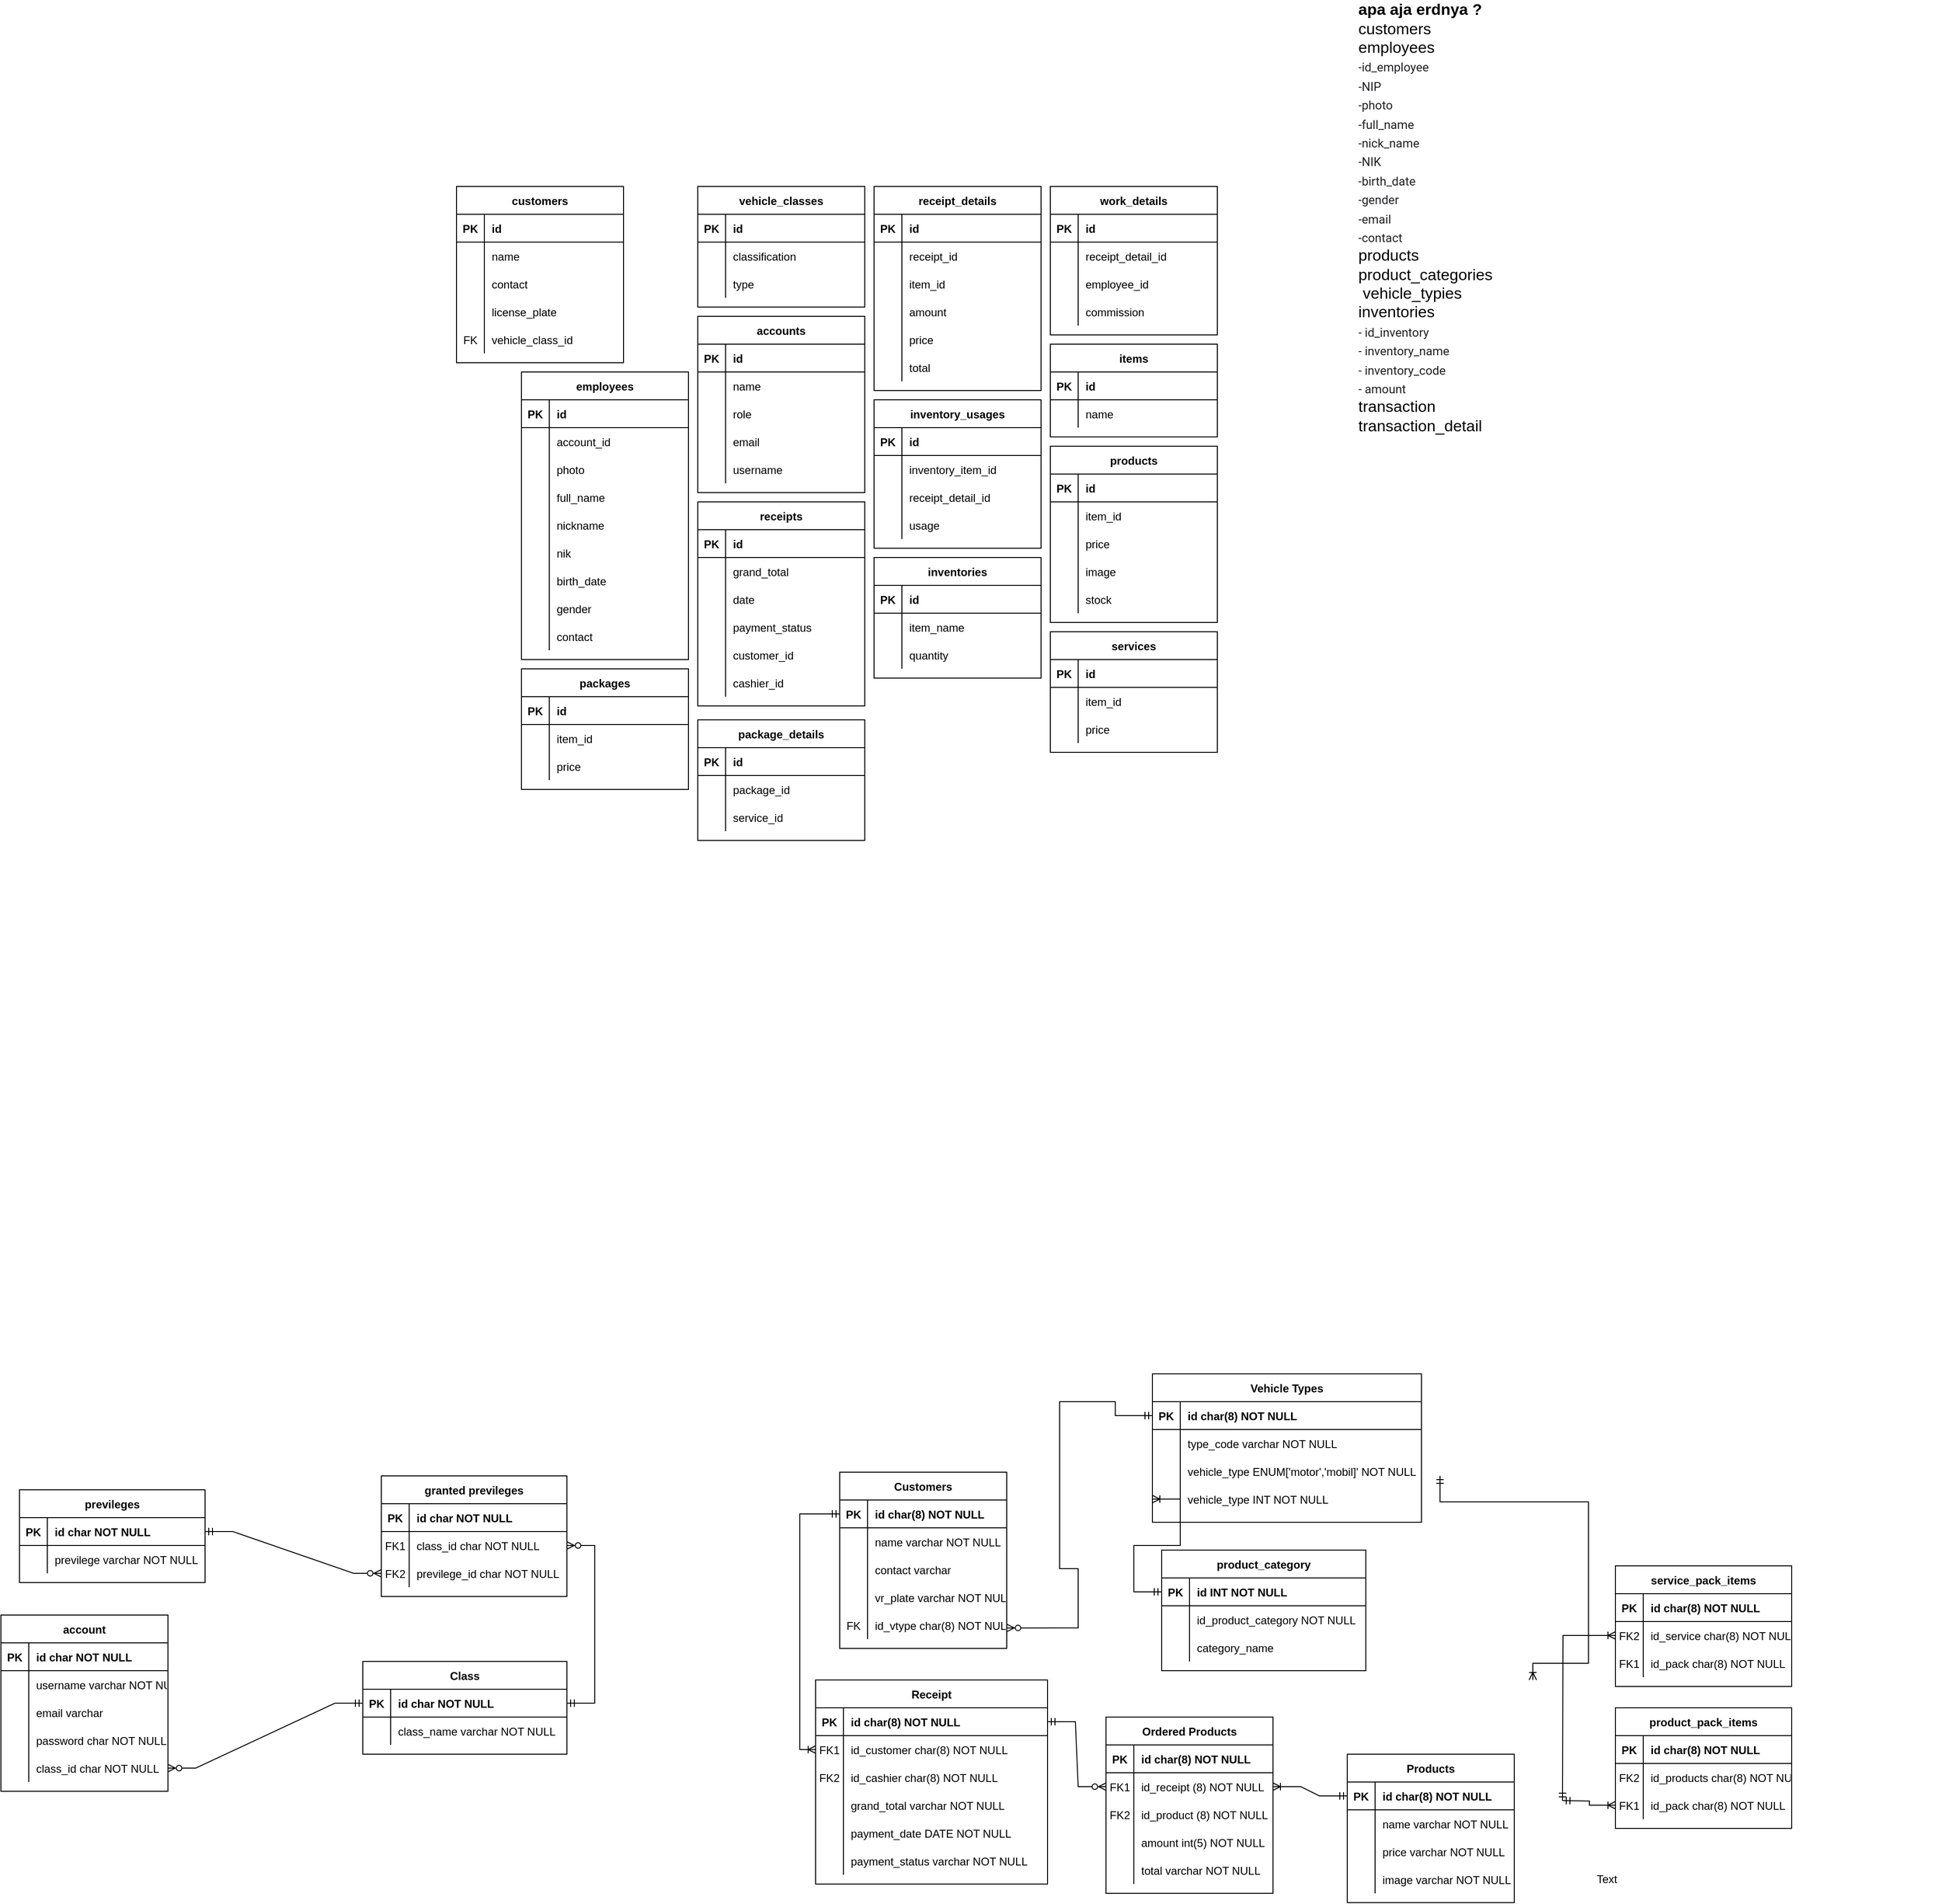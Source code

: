<mxfile version="17.4.3" type="github">
  <diagram id="lTLcHN6cnM696WCYEPyv" name="Page-1">
    <mxGraphModel dx="1152" dy="1507" grid="1" gridSize="10" guides="1" tooltips="1" connect="1" arrows="1" fold="1" page="1" pageScale="1" pageWidth="827" pageHeight="1169" math="0" shadow="0">
      <root>
        <mxCell id="0" />
        <mxCell id="1" parent="0" />
        <mxCell id="1xsP7ZLv-CSgN571xGzj-2" value="previleges" style="shape=table;startSize=30;container=1;collapsible=1;childLayout=tableLayout;fixedRows=1;rowLines=0;fontStyle=1;align=center;resizeLast=1;" parent="1" vertex="1">
          <mxGeometry x="-531" y="1415" width="200" height="100" as="geometry" />
        </mxCell>
        <mxCell id="1xsP7ZLv-CSgN571xGzj-3" value="" style="shape=tableRow;horizontal=0;startSize=0;swimlaneHead=0;swimlaneBody=0;fillColor=none;collapsible=0;dropTarget=0;points=[[0,0.5],[1,0.5]];portConstraint=eastwest;top=0;left=0;right=0;bottom=1;" parent="1xsP7ZLv-CSgN571xGzj-2" vertex="1">
          <mxGeometry y="30" width="200" height="30" as="geometry" />
        </mxCell>
        <mxCell id="1xsP7ZLv-CSgN571xGzj-4" value="PK" style="shape=partialRectangle;connectable=0;fillColor=none;top=0;left=0;bottom=0;right=0;fontStyle=1;overflow=hidden;" parent="1xsP7ZLv-CSgN571xGzj-3" vertex="1">
          <mxGeometry width="30" height="30" as="geometry">
            <mxRectangle width="30" height="30" as="alternateBounds" />
          </mxGeometry>
        </mxCell>
        <mxCell id="1xsP7ZLv-CSgN571xGzj-5" value="id char NOT NULL" style="shape=partialRectangle;connectable=0;fillColor=none;top=0;left=0;bottom=0;right=0;align=left;spacingLeft=6;fontStyle=1;overflow=hidden;" parent="1xsP7ZLv-CSgN571xGzj-3" vertex="1">
          <mxGeometry x="30" width="170" height="30" as="geometry">
            <mxRectangle width="170" height="30" as="alternateBounds" />
          </mxGeometry>
        </mxCell>
        <mxCell id="1xsP7ZLv-CSgN571xGzj-6" value="" style="shape=tableRow;horizontal=0;startSize=0;swimlaneHead=0;swimlaneBody=0;fillColor=none;collapsible=0;dropTarget=0;points=[[0,0.5],[1,0.5]];portConstraint=eastwest;top=0;left=0;right=0;bottom=0;" parent="1xsP7ZLv-CSgN571xGzj-2" vertex="1">
          <mxGeometry y="60" width="200" height="30" as="geometry" />
        </mxCell>
        <mxCell id="1xsP7ZLv-CSgN571xGzj-7" value="" style="shape=partialRectangle;connectable=0;fillColor=none;top=0;left=0;bottom=0;right=0;editable=1;overflow=hidden;" parent="1xsP7ZLv-CSgN571xGzj-6" vertex="1">
          <mxGeometry width="30" height="30" as="geometry">
            <mxRectangle width="30" height="30" as="alternateBounds" />
          </mxGeometry>
        </mxCell>
        <mxCell id="1xsP7ZLv-CSgN571xGzj-8" value="previlege varchar NOT NULL" style="shape=partialRectangle;connectable=0;fillColor=none;top=0;left=0;bottom=0;right=0;align=left;spacingLeft=6;overflow=hidden;" parent="1xsP7ZLv-CSgN571xGzj-6" vertex="1">
          <mxGeometry x="30" width="170" height="30" as="geometry">
            <mxRectangle width="170" height="30" as="alternateBounds" />
          </mxGeometry>
        </mxCell>
        <mxCell id="1xsP7ZLv-CSgN571xGzj-15" value="granted previleges" style="shape=table;startSize=30;container=1;collapsible=1;childLayout=tableLayout;fixedRows=1;rowLines=0;fontStyle=1;align=center;resizeLast=1;" parent="1" vertex="1">
          <mxGeometry x="-141" y="1400" width="200" height="130" as="geometry" />
        </mxCell>
        <mxCell id="1xsP7ZLv-CSgN571xGzj-16" value="" style="shape=tableRow;horizontal=0;startSize=0;swimlaneHead=0;swimlaneBody=0;fillColor=none;collapsible=0;dropTarget=0;points=[[0,0.5],[1,0.5]];portConstraint=eastwest;top=0;left=0;right=0;bottom=1;" parent="1xsP7ZLv-CSgN571xGzj-15" vertex="1">
          <mxGeometry y="30" width="200" height="30" as="geometry" />
        </mxCell>
        <mxCell id="1xsP7ZLv-CSgN571xGzj-17" value="PK" style="shape=partialRectangle;connectable=0;fillColor=none;top=0;left=0;bottom=0;right=0;fontStyle=1;overflow=hidden;" parent="1xsP7ZLv-CSgN571xGzj-16" vertex="1">
          <mxGeometry width="30" height="30" as="geometry">
            <mxRectangle width="30" height="30" as="alternateBounds" />
          </mxGeometry>
        </mxCell>
        <mxCell id="1xsP7ZLv-CSgN571xGzj-18" value="id char NOT NULL" style="shape=partialRectangle;connectable=0;fillColor=none;top=0;left=0;bottom=0;right=0;align=left;spacingLeft=6;fontStyle=1;overflow=hidden;" parent="1xsP7ZLv-CSgN571xGzj-16" vertex="1">
          <mxGeometry x="30" width="170" height="30" as="geometry">
            <mxRectangle width="170" height="30" as="alternateBounds" />
          </mxGeometry>
        </mxCell>
        <mxCell id="1xsP7ZLv-CSgN571xGzj-19" value="" style="shape=tableRow;horizontal=0;startSize=0;swimlaneHead=0;swimlaneBody=0;fillColor=none;collapsible=0;dropTarget=0;points=[[0,0.5],[1,0.5]];portConstraint=eastwest;top=0;left=0;right=0;bottom=0;" parent="1xsP7ZLv-CSgN571xGzj-15" vertex="1">
          <mxGeometry y="60" width="200" height="30" as="geometry" />
        </mxCell>
        <mxCell id="1xsP7ZLv-CSgN571xGzj-20" value="FK1" style="shape=partialRectangle;connectable=0;fillColor=none;top=0;left=0;bottom=0;right=0;editable=1;overflow=hidden;" parent="1xsP7ZLv-CSgN571xGzj-19" vertex="1">
          <mxGeometry width="30" height="30" as="geometry">
            <mxRectangle width="30" height="30" as="alternateBounds" />
          </mxGeometry>
        </mxCell>
        <mxCell id="1xsP7ZLv-CSgN571xGzj-21" value="class_id char NOT NULL" style="shape=partialRectangle;connectable=0;fillColor=none;top=0;left=0;bottom=0;right=0;align=left;spacingLeft=6;overflow=hidden;" parent="1xsP7ZLv-CSgN571xGzj-19" vertex="1">
          <mxGeometry x="30" width="170" height="30" as="geometry">
            <mxRectangle width="170" height="30" as="alternateBounds" />
          </mxGeometry>
        </mxCell>
        <mxCell id="1xsP7ZLv-CSgN571xGzj-22" value="" style="shape=tableRow;horizontal=0;startSize=0;swimlaneHead=0;swimlaneBody=0;fillColor=none;collapsible=0;dropTarget=0;points=[[0,0.5],[1,0.5]];portConstraint=eastwest;top=0;left=0;right=0;bottom=0;" parent="1xsP7ZLv-CSgN571xGzj-15" vertex="1">
          <mxGeometry y="90" width="200" height="30" as="geometry" />
        </mxCell>
        <mxCell id="1xsP7ZLv-CSgN571xGzj-23" value="FK2" style="shape=partialRectangle;connectable=0;fillColor=none;top=0;left=0;bottom=0;right=0;editable=1;overflow=hidden;" parent="1xsP7ZLv-CSgN571xGzj-22" vertex="1">
          <mxGeometry width="30" height="30" as="geometry">
            <mxRectangle width="30" height="30" as="alternateBounds" />
          </mxGeometry>
        </mxCell>
        <mxCell id="1xsP7ZLv-CSgN571xGzj-24" value="previlege_id char NOT NULL" style="shape=partialRectangle;connectable=0;fillColor=none;top=0;left=0;bottom=0;right=0;align=left;spacingLeft=6;overflow=hidden;" parent="1xsP7ZLv-CSgN571xGzj-22" vertex="1">
          <mxGeometry x="30" width="170" height="30" as="geometry">
            <mxRectangle width="170" height="30" as="alternateBounds" />
          </mxGeometry>
        </mxCell>
        <mxCell id="1xsP7ZLv-CSgN571xGzj-28" value="" style="edgeStyle=entityRelationEdgeStyle;fontSize=12;html=1;endArrow=ERzeroToMany;startArrow=ERmandOne;rounded=0;exitX=1;exitY=0.5;exitDx=0;exitDy=0;entryX=0;entryY=0.5;entryDx=0;entryDy=0;" parent="1" source="1xsP7ZLv-CSgN571xGzj-3" target="1xsP7ZLv-CSgN571xGzj-22" edge="1">
          <mxGeometry width="100" height="100" relative="1" as="geometry">
            <mxPoint x="-371" y="1630" as="sourcePoint" />
            <mxPoint x="-271" y="1530" as="targetPoint" />
          </mxGeometry>
        </mxCell>
        <mxCell id="1xsP7ZLv-CSgN571xGzj-29" value="account" style="shape=table;startSize=30;container=1;collapsible=1;childLayout=tableLayout;fixedRows=1;rowLines=0;fontStyle=1;align=center;resizeLast=1;" parent="1" vertex="1">
          <mxGeometry x="-551" y="1550" width="180" height="190" as="geometry" />
        </mxCell>
        <mxCell id="1xsP7ZLv-CSgN571xGzj-30" value="" style="shape=tableRow;horizontal=0;startSize=0;swimlaneHead=0;swimlaneBody=0;fillColor=none;collapsible=0;dropTarget=0;points=[[0,0.5],[1,0.5]];portConstraint=eastwest;top=0;left=0;right=0;bottom=1;" parent="1xsP7ZLv-CSgN571xGzj-29" vertex="1">
          <mxGeometry y="30" width="180" height="30" as="geometry" />
        </mxCell>
        <mxCell id="1xsP7ZLv-CSgN571xGzj-31" value="PK" style="shape=partialRectangle;connectable=0;fillColor=none;top=0;left=0;bottom=0;right=0;fontStyle=1;overflow=hidden;" parent="1xsP7ZLv-CSgN571xGzj-30" vertex="1">
          <mxGeometry width="30" height="30" as="geometry">
            <mxRectangle width="30" height="30" as="alternateBounds" />
          </mxGeometry>
        </mxCell>
        <mxCell id="1xsP7ZLv-CSgN571xGzj-32" value="id char NOT NULL" style="shape=partialRectangle;connectable=0;fillColor=none;top=0;left=0;bottom=0;right=0;align=left;spacingLeft=6;fontStyle=1;overflow=hidden;" parent="1xsP7ZLv-CSgN571xGzj-30" vertex="1">
          <mxGeometry x="30" width="150" height="30" as="geometry">
            <mxRectangle width="150" height="30" as="alternateBounds" />
          </mxGeometry>
        </mxCell>
        <mxCell id="1xsP7ZLv-CSgN571xGzj-33" value="" style="shape=tableRow;horizontal=0;startSize=0;swimlaneHead=0;swimlaneBody=0;fillColor=none;collapsible=0;dropTarget=0;points=[[0,0.5],[1,0.5]];portConstraint=eastwest;top=0;left=0;right=0;bottom=0;" parent="1xsP7ZLv-CSgN571xGzj-29" vertex="1">
          <mxGeometry y="60" width="180" height="30" as="geometry" />
        </mxCell>
        <mxCell id="1xsP7ZLv-CSgN571xGzj-34" value="" style="shape=partialRectangle;connectable=0;fillColor=none;top=0;left=0;bottom=0;right=0;editable=1;overflow=hidden;" parent="1xsP7ZLv-CSgN571xGzj-33" vertex="1">
          <mxGeometry width="30" height="30" as="geometry">
            <mxRectangle width="30" height="30" as="alternateBounds" />
          </mxGeometry>
        </mxCell>
        <mxCell id="1xsP7ZLv-CSgN571xGzj-35" value="username varchar NOT NULL" style="shape=partialRectangle;connectable=0;fillColor=none;top=0;left=0;bottom=0;right=0;align=left;spacingLeft=6;overflow=hidden;" parent="1xsP7ZLv-CSgN571xGzj-33" vertex="1">
          <mxGeometry x="30" width="150" height="30" as="geometry">
            <mxRectangle width="150" height="30" as="alternateBounds" />
          </mxGeometry>
        </mxCell>
        <mxCell id="1xsP7ZLv-CSgN571xGzj-36" value="" style="shape=tableRow;horizontal=0;startSize=0;swimlaneHead=0;swimlaneBody=0;fillColor=none;collapsible=0;dropTarget=0;points=[[0,0.5],[1,0.5]];portConstraint=eastwest;top=0;left=0;right=0;bottom=0;" parent="1xsP7ZLv-CSgN571xGzj-29" vertex="1">
          <mxGeometry y="90" width="180" height="30" as="geometry" />
        </mxCell>
        <mxCell id="1xsP7ZLv-CSgN571xGzj-37" value="" style="shape=partialRectangle;connectable=0;fillColor=none;top=0;left=0;bottom=0;right=0;editable=1;overflow=hidden;" parent="1xsP7ZLv-CSgN571xGzj-36" vertex="1">
          <mxGeometry width="30" height="30" as="geometry">
            <mxRectangle width="30" height="30" as="alternateBounds" />
          </mxGeometry>
        </mxCell>
        <mxCell id="1xsP7ZLv-CSgN571xGzj-38" value="email varchar" style="shape=partialRectangle;connectable=0;fillColor=none;top=0;left=0;bottom=0;right=0;align=left;spacingLeft=6;overflow=hidden;" parent="1xsP7ZLv-CSgN571xGzj-36" vertex="1">
          <mxGeometry x="30" width="150" height="30" as="geometry">
            <mxRectangle width="150" height="30" as="alternateBounds" />
          </mxGeometry>
        </mxCell>
        <mxCell id="1xsP7ZLv-CSgN571xGzj-39" value="" style="shape=tableRow;horizontal=0;startSize=0;swimlaneHead=0;swimlaneBody=0;fillColor=none;collapsible=0;dropTarget=0;points=[[0,0.5],[1,0.5]];portConstraint=eastwest;top=0;left=0;right=0;bottom=0;" parent="1xsP7ZLv-CSgN571xGzj-29" vertex="1">
          <mxGeometry y="120" width="180" height="30" as="geometry" />
        </mxCell>
        <mxCell id="1xsP7ZLv-CSgN571xGzj-40" value="" style="shape=partialRectangle;connectable=0;fillColor=none;top=0;left=0;bottom=0;right=0;editable=1;overflow=hidden;" parent="1xsP7ZLv-CSgN571xGzj-39" vertex="1">
          <mxGeometry width="30" height="30" as="geometry">
            <mxRectangle width="30" height="30" as="alternateBounds" />
          </mxGeometry>
        </mxCell>
        <mxCell id="1xsP7ZLv-CSgN571xGzj-41" value="password char NOT NULL" style="shape=partialRectangle;connectable=0;fillColor=none;top=0;left=0;bottom=0;right=0;align=left;spacingLeft=6;overflow=hidden;" parent="1xsP7ZLv-CSgN571xGzj-39" vertex="1">
          <mxGeometry x="30" width="150" height="30" as="geometry">
            <mxRectangle width="150" height="30" as="alternateBounds" />
          </mxGeometry>
        </mxCell>
        <mxCell id="Yht5kxyIyzO8nuOD0O9B-14" value="" style="shape=tableRow;horizontal=0;startSize=0;swimlaneHead=0;swimlaneBody=0;fillColor=none;collapsible=0;dropTarget=0;points=[[0,0.5],[1,0.5]];portConstraint=eastwest;top=0;left=0;right=0;bottom=0;" parent="1xsP7ZLv-CSgN571xGzj-29" vertex="1">
          <mxGeometry y="150" width="180" height="30" as="geometry" />
        </mxCell>
        <mxCell id="Yht5kxyIyzO8nuOD0O9B-15" value="" style="shape=partialRectangle;connectable=0;fillColor=none;top=0;left=0;bottom=0;right=0;editable=1;overflow=hidden;" parent="Yht5kxyIyzO8nuOD0O9B-14" vertex="1">
          <mxGeometry width="30" height="30" as="geometry">
            <mxRectangle width="30" height="30" as="alternateBounds" />
          </mxGeometry>
        </mxCell>
        <mxCell id="Yht5kxyIyzO8nuOD0O9B-16" value="class_id char NOT NULL" style="shape=partialRectangle;connectable=0;fillColor=none;top=0;left=0;bottom=0;right=0;align=left;spacingLeft=6;overflow=hidden;" parent="Yht5kxyIyzO8nuOD0O9B-14" vertex="1">
          <mxGeometry x="30" width="150" height="30" as="geometry">
            <mxRectangle width="150" height="30" as="alternateBounds" />
          </mxGeometry>
        </mxCell>
        <mxCell id="1xsP7ZLv-CSgN571xGzj-42" value="" style="edgeStyle=entityRelationEdgeStyle;fontSize=12;html=1;endArrow=ERzeroToMany;startArrow=ERmandOne;rounded=0;exitX=0;exitY=0.5;exitDx=0;exitDy=0;entryX=1;entryY=0.5;entryDx=0;entryDy=0;" parent="1" source="Yht5kxyIyzO8nuOD0O9B-2" target="Yht5kxyIyzO8nuOD0O9B-14" edge="1">
          <mxGeometry width="100" height="100" relative="1" as="geometry">
            <mxPoint x="-101" y="1600" as="sourcePoint" />
            <mxPoint x="-1" y="1500" as="targetPoint" />
          </mxGeometry>
        </mxCell>
        <mxCell id="Yht5kxyIyzO8nuOD0O9B-1" value="Class" style="shape=table;startSize=30;container=1;collapsible=1;childLayout=tableLayout;fixedRows=1;rowLines=0;fontStyle=1;align=center;resizeLast=1;" parent="1" vertex="1">
          <mxGeometry x="-161" y="1600" width="220" height="100" as="geometry" />
        </mxCell>
        <mxCell id="Yht5kxyIyzO8nuOD0O9B-2" value="" style="shape=tableRow;horizontal=0;startSize=0;swimlaneHead=0;swimlaneBody=0;fillColor=none;collapsible=0;dropTarget=0;points=[[0,0.5],[1,0.5]];portConstraint=eastwest;top=0;left=0;right=0;bottom=1;" parent="Yht5kxyIyzO8nuOD0O9B-1" vertex="1">
          <mxGeometry y="30" width="220" height="30" as="geometry" />
        </mxCell>
        <mxCell id="Yht5kxyIyzO8nuOD0O9B-3" value="PK" style="shape=partialRectangle;connectable=0;fillColor=none;top=0;left=0;bottom=0;right=0;fontStyle=1;overflow=hidden;" parent="Yht5kxyIyzO8nuOD0O9B-2" vertex="1">
          <mxGeometry width="30" height="30" as="geometry">
            <mxRectangle width="30" height="30" as="alternateBounds" />
          </mxGeometry>
        </mxCell>
        <mxCell id="Yht5kxyIyzO8nuOD0O9B-4" value="id char NOT NULL" style="shape=partialRectangle;connectable=0;fillColor=none;top=0;left=0;bottom=0;right=0;align=left;spacingLeft=6;fontStyle=1;overflow=hidden;" parent="Yht5kxyIyzO8nuOD0O9B-2" vertex="1">
          <mxGeometry x="30" width="190" height="30" as="geometry">
            <mxRectangle width="190" height="30" as="alternateBounds" />
          </mxGeometry>
        </mxCell>
        <mxCell id="Yht5kxyIyzO8nuOD0O9B-5" value="" style="shape=tableRow;horizontal=0;startSize=0;swimlaneHead=0;swimlaneBody=0;fillColor=none;collapsible=0;dropTarget=0;points=[[0,0.5],[1,0.5]];portConstraint=eastwest;top=0;left=0;right=0;bottom=0;" parent="Yht5kxyIyzO8nuOD0O9B-1" vertex="1">
          <mxGeometry y="60" width="220" height="30" as="geometry" />
        </mxCell>
        <mxCell id="Yht5kxyIyzO8nuOD0O9B-6" value="" style="shape=partialRectangle;connectable=0;fillColor=none;top=0;left=0;bottom=0;right=0;editable=1;overflow=hidden;" parent="Yht5kxyIyzO8nuOD0O9B-5" vertex="1">
          <mxGeometry width="30" height="30" as="geometry">
            <mxRectangle width="30" height="30" as="alternateBounds" />
          </mxGeometry>
        </mxCell>
        <mxCell id="Yht5kxyIyzO8nuOD0O9B-7" value="class_name varchar NOT NULL" style="shape=partialRectangle;connectable=0;fillColor=none;top=0;left=0;bottom=0;right=0;align=left;spacingLeft=6;overflow=hidden;" parent="Yht5kxyIyzO8nuOD0O9B-5" vertex="1">
          <mxGeometry x="30" width="190" height="30" as="geometry">
            <mxRectangle width="190" height="30" as="alternateBounds" />
          </mxGeometry>
        </mxCell>
        <mxCell id="Yht5kxyIyzO8nuOD0O9B-18" value="" style="edgeStyle=entityRelationEdgeStyle;fontSize=12;html=1;endArrow=ERzeroToMany;startArrow=ERmandOne;rounded=0;exitX=1;exitY=0.5;exitDx=0;exitDy=0;entryX=1;entryY=0.5;entryDx=0;entryDy=0;" parent="1" source="Yht5kxyIyzO8nuOD0O9B-2" target="1xsP7ZLv-CSgN571xGzj-19" edge="1">
          <mxGeometry width="100" height="100" relative="1" as="geometry">
            <mxPoint x="-51" y="1560" as="sourcePoint" />
            <mxPoint x="49" y="1460" as="targetPoint" />
          </mxGeometry>
        </mxCell>
        <mxCell id="IUYjZv5nbEuRW_dY5t6O-2" value="&lt;font style=&quot;font-size: 17px&quot;&gt;&lt;b&gt;apa aja erdnya ?&lt;/b&gt;&lt;br&gt;customers&amp;nbsp;&lt;br&gt;employees&lt;br&gt;&lt;span style=&quot;color: rgb(32 , 33 , 36) ; font-family: &amp;#34;roboto&amp;#34; , &amp;#34;arial&amp;#34; , sans-serif ; font-size: 13px ; background-color: rgb(255 , 255 , 255)&quot;&gt;-id_employee&lt;br&gt;-NIP&amp;nbsp;&lt;br&gt;-photo&lt;br&gt;-full_name&lt;br&gt;-nick_name&lt;br&gt;-NIK&lt;br&gt;-birth_date&lt;br&gt;-gender&lt;br&gt;-email&lt;br&gt;-contact&lt;/span&gt;&lt;br&gt;products&amp;nbsp;&lt;br&gt;product_categories&lt;br&gt;&amp;nbsp;vehicle_typies&lt;br&gt;inventories&lt;br&gt;&lt;span style=&quot;color: rgb(32 , 33 , 36) ; font-family: &amp;#34;roboto&amp;#34; , &amp;#34;arial&amp;#34; , sans-serif ; font-size: 13px ; background-color: rgb(255 , 255 , 255)&quot;&gt;- id_inventory&lt;br&gt;- inventory_name&lt;br&gt;- inventory_code&lt;br&gt;- amount&lt;/span&gt;&lt;br&gt;transaction&lt;br&gt;transaction_detail&lt;br&gt;&lt;br&gt;&lt;br&gt;&lt;br&gt;&lt;br&gt;&lt;/font&gt;" style="text;html=1;strokeColor=none;fillColor=none;align=left;verticalAlign=middle;whiteSpace=wrap;rounded=0;" parent="1" vertex="1">
          <mxGeometry x="910" y="70" width="630" height="30" as="geometry" />
        </mxCell>
        <mxCell id="DFvTEaScJXhQ2zGd-HVL-1" value="Customers" style="shape=table;startSize=30;container=1;collapsible=1;childLayout=tableLayout;fixedRows=1;rowLines=0;fontStyle=1;align=center;resizeLast=1;" vertex="1" parent="1">
          <mxGeometry x="353" y="1396" width="180" height="190" as="geometry" />
        </mxCell>
        <mxCell id="DFvTEaScJXhQ2zGd-HVL-2" value="" style="shape=tableRow;horizontal=0;startSize=0;swimlaneHead=0;swimlaneBody=0;fillColor=none;collapsible=0;dropTarget=0;points=[[0,0.5],[1,0.5]];portConstraint=eastwest;top=0;left=0;right=0;bottom=1;" vertex="1" parent="DFvTEaScJXhQ2zGd-HVL-1">
          <mxGeometry y="30" width="180" height="30" as="geometry" />
        </mxCell>
        <mxCell id="DFvTEaScJXhQ2zGd-HVL-3" value="PK" style="shape=partialRectangle;connectable=0;fillColor=none;top=0;left=0;bottom=0;right=0;fontStyle=1;overflow=hidden;" vertex="1" parent="DFvTEaScJXhQ2zGd-HVL-2">
          <mxGeometry width="30" height="30" as="geometry">
            <mxRectangle width="30" height="30" as="alternateBounds" />
          </mxGeometry>
        </mxCell>
        <mxCell id="DFvTEaScJXhQ2zGd-HVL-4" value="id char(8) NOT NULL" style="shape=partialRectangle;connectable=0;fillColor=none;top=0;left=0;bottom=0;right=0;align=left;spacingLeft=6;fontStyle=1;overflow=hidden;" vertex="1" parent="DFvTEaScJXhQ2zGd-HVL-2">
          <mxGeometry x="30" width="150" height="30" as="geometry">
            <mxRectangle width="150" height="30" as="alternateBounds" />
          </mxGeometry>
        </mxCell>
        <mxCell id="DFvTEaScJXhQ2zGd-HVL-5" value="" style="shape=tableRow;horizontal=0;startSize=0;swimlaneHead=0;swimlaneBody=0;fillColor=none;collapsible=0;dropTarget=0;points=[[0,0.5],[1,0.5]];portConstraint=eastwest;top=0;left=0;right=0;bottom=0;" vertex="1" parent="DFvTEaScJXhQ2zGd-HVL-1">
          <mxGeometry y="60" width="180" height="30" as="geometry" />
        </mxCell>
        <mxCell id="DFvTEaScJXhQ2zGd-HVL-6" value="" style="shape=partialRectangle;connectable=0;fillColor=none;top=0;left=0;bottom=0;right=0;editable=1;overflow=hidden;" vertex="1" parent="DFvTEaScJXhQ2zGd-HVL-5">
          <mxGeometry width="30" height="30" as="geometry">
            <mxRectangle width="30" height="30" as="alternateBounds" />
          </mxGeometry>
        </mxCell>
        <mxCell id="DFvTEaScJXhQ2zGd-HVL-7" value="name varchar NOT NULL" style="shape=partialRectangle;connectable=0;fillColor=none;top=0;left=0;bottom=0;right=0;align=left;spacingLeft=6;overflow=hidden;" vertex="1" parent="DFvTEaScJXhQ2zGd-HVL-5">
          <mxGeometry x="30" width="150" height="30" as="geometry">
            <mxRectangle width="150" height="30" as="alternateBounds" />
          </mxGeometry>
        </mxCell>
        <mxCell id="DFvTEaScJXhQ2zGd-HVL-8" value="" style="shape=tableRow;horizontal=0;startSize=0;swimlaneHead=0;swimlaneBody=0;fillColor=none;collapsible=0;dropTarget=0;points=[[0,0.5],[1,0.5]];portConstraint=eastwest;top=0;left=0;right=0;bottom=0;" vertex="1" parent="DFvTEaScJXhQ2zGd-HVL-1">
          <mxGeometry y="90" width="180" height="30" as="geometry" />
        </mxCell>
        <mxCell id="DFvTEaScJXhQ2zGd-HVL-9" value="" style="shape=partialRectangle;connectable=0;fillColor=none;top=0;left=0;bottom=0;right=0;editable=1;overflow=hidden;" vertex="1" parent="DFvTEaScJXhQ2zGd-HVL-8">
          <mxGeometry width="30" height="30" as="geometry">
            <mxRectangle width="30" height="30" as="alternateBounds" />
          </mxGeometry>
        </mxCell>
        <mxCell id="DFvTEaScJXhQ2zGd-HVL-10" value="contact varchar" style="shape=partialRectangle;connectable=0;fillColor=none;top=0;left=0;bottom=0;right=0;align=left;spacingLeft=6;overflow=hidden;" vertex="1" parent="DFvTEaScJXhQ2zGd-HVL-8">
          <mxGeometry x="30" width="150" height="30" as="geometry">
            <mxRectangle width="150" height="30" as="alternateBounds" />
          </mxGeometry>
        </mxCell>
        <mxCell id="DFvTEaScJXhQ2zGd-HVL-11" value="" style="shape=tableRow;horizontal=0;startSize=0;swimlaneHead=0;swimlaneBody=0;fillColor=none;collapsible=0;dropTarget=0;points=[[0,0.5],[1,0.5]];portConstraint=eastwest;top=0;left=0;right=0;bottom=0;" vertex="1" parent="DFvTEaScJXhQ2zGd-HVL-1">
          <mxGeometry y="120" width="180" height="30" as="geometry" />
        </mxCell>
        <mxCell id="DFvTEaScJXhQ2zGd-HVL-12" value="" style="shape=partialRectangle;connectable=0;fillColor=none;top=0;left=0;bottom=0;right=0;editable=1;overflow=hidden;" vertex="1" parent="DFvTEaScJXhQ2zGd-HVL-11">
          <mxGeometry width="30" height="30" as="geometry">
            <mxRectangle width="30" height="30" as="alternateBounds" />
          </mxGeometry>
        </mxCell>
        <mxCell id="DFvTEaScJXhQ2zGd-HVL-13" value="vr_plate varchar NOT NULL" style="shape=partialRectangle;connectable=0;fillColor=none;top=0;left=0;bottom=0;right=0;align=left;spacingLeft=6;overflow=hidden;" vertex="1" parent="DFvTEaScJXhQ2zGd-HVL-11">
          <mxGeometry x="30" width="150" height="30" as="geometry">
            <mxRectangle width="150" height="30" as="alternateBounds" />
          </mxGeometry>
        </mxCell>
        <mxCell id="DFvTEaScJXhQ2zGd-HVL-14" value="" style="shape=tableRow;horizontal=0;startSize=0;swimlaneHead=0;swimlaneBody=0;fillColor=none;collapsible=0;dropTarget=0;points=[[0,0.5],[1,0.5]];portConstraint=eastwest;top=0;left=0;right=0;bottom=0;" vertex="1" parent="DFvTEaScJXhQ2zGd-HVL-1">
          <mxGeometry y="150" width="180" height="30" as="geometry" />
        </mxCell>
        <mxCell id="DFvTEaScJXhQ2zGd-HVL-15" value="FK" style="shape=partialRectangle;connectable=0;fillColor=none;top=0;left=0;bottom=0;right=0;editable=1;overflow=hidden;" vertex="1" parent="DFvTEaScJXhQ2zGd-HVL-14">
          <mxGeometry width="30" height="30" as="geometry">
            <mxRectangle width="30" height="30" as="alternateBounds" />
          </mxGeometry>
        </mxCell>
        <mxCell id="DFvTEaScJXhQ2zGd-HVL-16" value="id_vtype char(8) NOT NULL" style="shape=partialRectangle;connectable=0;fillColor=none;top=0;left=0;bottom=0;right=0;align=left;spacingLeft=6;overflow=hidden;" vertex="1" parent="DFvTEaScJXhQ2zGd-HVL-14">
          <mxGeometry x="30" width="150" height="30" as="geometry">
            <mxRectangle width="150" height="30" as="alternateBounds" />
          </mxGeometry>
        </mxCell>
        <mxCell id="DFvTEaScJXhQ2zGd-HVL-17" value="Receipt" style="shape=table;startSize=30;container=1;collapsible=1;childLayout=tableLayout;fixedRows=1;rowLines=0;fontStyle=1;align=center;resizeLast=1;" vertex="1" parent="1">
          <mxGeometry x="327" y="1620" width="250" height="220" as="geometry" />
        </mxCell>
        <mxCell id="DFvTEaScJXhQ2zGd-HVL-18" value="" style="shape=tableRow;horizontal=0;startSize=0;swimlaneHead=0;swimlaneBody=0;fillColor=none;collapsible=0;dropTarget=0;points=[[0,0.5],[1,0.5]];portConstraint=eastwest;top=0;left=0;right=0;bottom=1;" vertex="1" parent="DFvTEaScJXhQ2zGd-HVL-17">
          <mxGeometry y="30" width="250" height="30" as="geometry" />
        </mxCell>
        <mxCell id="DFvTEaScJXhQ2zGd-HVL-19" value="PK" style="shape=partialRectangle;connectable=0;fillColor=none;top=0;left=0;bottom=0;right=0;fontStyle=1;overflow=hidden;" vertex="1" parent="DFvTEaScJXhQ2zGd-HVL-18">
          <mxGeometry width="30" height="30" as="geometry">
            <mxRectangle width="30" height="30" as="alternateBounds" />
          </mxGeometry>
        </mxCell>
        <mxCell id="DFvTEaScJXhQ2zGd-HVL-20" value="id char(8) NOT NULL" style="shape=partialRectangle;connectable=0;fillColor=none;top=0;left=0;bottom=0;right=0;align=left;spacingLeft=6;fontStyle=1;overflow=hidden;" vertex="1" parent="DFvTEaScJXhQ2zGd-HVL-18">
          <mxGeometry x="30" width="220" height="30" as="geometry">
            <mxRectangle width="220" height="30" as="alternateBounds" />
          </mxGeometry>
        </mxCell>
        <mxCell id="DFvTEaScJXhQ2zGd-HVL-21" value="" style="shape=tableRow;horizontal=0;startSize=0;swimlaneHead=0;swimlaneBody=0;fillColor=none;collapsible=0;dropTarget=0;points=[[0,0.5],[1,0.5]];portConstraint=eastwest;top=0;left=0;right=0;bottom=0;" vertex="1" parent="DFvTEaScJXhQ2zGd-HVL-17">
          <mxGeometry y="60" width="250" height="30" as="geometry" />
        </mxCell>
        <mxCell id="DFvTEaScJXhQ2zGd-HVL-22" value="FK1" style="shape=partialRectangle;connectable=0;fillColor=none;top=0;left=0;bottom=0;right=0;editable=1;overflow=hidden;" vertex="1" parent="DFvTEaScJXhQ2zGd-HVL-21">
          <mxGeometry width="30" height="30" as="geometry">
            <mxRectangle width="30" height="30" as="alternateBounds" />
          </mxGeometry>
        </mxCell>
        <mxCell id="DFvTEaScJXhQ2zGd-HVL-23" value="id_customer char(8) NOT NULL" style="shape=partialRectangle;connectable=0;fillColor=none;top=0;left=0;bottom=0;right=0;align=left;spacingLeft=6;overflow=hidden;" vertex="1" parent="DFvTEaScJXhQ2zGd-HVL-21">
          <mxGeometry x="30" width="220" height="30" as="geometry">
            <mxRectangle width="220" height="30" as="alternateBounds" />
          </mxGeometry>
        </mxCell>
        <mxCell id="DFvTEaScJXhQ2zGd-HVL-24" value="" style="shape=tableRow;horizontal=0;startSize=0;swimlaneHead=0;swimlaneBody=0;fillColor=none;collapsible=0;dropTarget=0;points=[[0,0.5],[1,0.5]];portConstraint=eastwest;top=0;left=0;right=0;bottom=0;" vertex="1" parent="DFvTEaScJXhQ2zGd-HVL-17">
          <mxGeometry y="90" width="250" height="30" as="geometry" />
        </mxCell>
        <mxCell id="DFvTEaScJXhQ2zGd-HVL-25" value="FK2" style="shape=partialRectangle;connectable=0;fillColor=none;top=0;left=0;bottom=0;right=0;editable=1;overflow=hidden;" vertex="1" parent="DFvTEaScJXhQ2zGd-HVL-24">
          <mxGeometry width="30" height="30" as="geometry">
            <mxRectangle width="30" height="30" as="alternateBounds" />
          </mxGeometry>
        </mxCell>
        <mxCell id="DFvTEaScJXhQ2zGd-HVL-26" value="id_cashier char(8) NOT NULL" style="shape=partialRectangle;connectable=0;fillColor=none;top=0;left=0;bottom=0;right=0;align=left;spacingLeft=6;overflow=hidden;" vertex="1" parent="DFvTEaScJXhQ2zGd-HVL-24">
          <mxGeometry x="30" width="220" height="30" as="geometry">
            <mxRectangle width="220" height="30" as="alternateBounds" />
          </mxGeometry>
        </mxCell>
        <mxCell id="DFvTEaScJXhQ2zGd-HVL-27" value="" style="shape=tableRow;horizontal=0;startSize=0;swimlaneHead=0;swimlaneBody=0;fillColor=none;collapsible=0;dropTarget=0;points=[[0,0.5],[1,0.5]];portConstraint=eastwest;top=0;left=0;right=0;bottom=0;" vertex="1" parent="DFvTEaScJXhQ2zGd-HVL-17">
          <mxGeometry y="120" width="250" height="30" as="geometry" />
        </mxCell>
        <mxCell id="DFvTEaScJXhQ2zGd-HVL-28" value="" style="shape=partialRectangle;connectable=0;fillColor=none;top=0;left=0;bottom=0;right=0;editable=1;overflow=hidden;" vertex="1" parent="DFvTEaScJXhQ2zGd-HVL-27">
          <mxGeometry width="30" height="30" as="geometry">
            <mxRectangle width="30" height="30" as="alternateBounds" />
          </mxGeometry>
        </mxCell>
        <mxCell id="DFvTEaScJXhQ2zGd-HVL-29" value="grand_total varchar NOT NULL" style="shape=partialRectangle;connectable=0;fillColor=none;top=0;left=0;bottom=0;right=0;align=left;spacingLeft=6;overflow=hidden;" vertex="1" parent="DFvTEaScJXhQ2zGd-HVL-27">
          <mxGeometry x="30" width="220" height="30" as="geometry">
            <mxRectangle width="220" height="30" as="alternateBounds" />
          </mxGeometry>
        </mxCell>
        <mxCell id="DFvTEaScJXhQ2zGd-HVL-30" value="" style="shape=tableRow;horizontal=0;startSize=0;swimlaneHead=0;swimlaneBody=0;fillColor=none;collapsible=0;dropTarget=0;points=[[0,0.5],[1,0.5]];portConstraint=eastwest;top=0;left=0;right=0;bottom=0;" vertex="1" parent="DFvTEaScJXhQ2zGd-HVL-17">
          <mxGeometry y="150" width="250" height="30" as="geometry" />
        </mxCell>
        <mxCell id="DFvTEaScJXhQ2zGd-HVL-31" value="" style="shape=partialRectangle;connectable=0;fillColor=none;top=0;left=0;bottom=0;right=0;editable=1;overflow=hidden;" vertex="1" parent="DFvTEaScJXhQ2zGd-HVL-30">
          <mxGeometry width="30" height="30" as="geometry">
            <mxRectangle width="30" height="30" as="alternateBounds" />
          </mxGeometry>
        </mxCell>
        <mxCell id="DFvTEaScJXhQ2zGd-HVL-32" value="payment_date DATE NOT NULL" style="shape=partialRectangle;connectable=0;fillColor=none;top=0;left=0;bottom=0;right=0;align=left;spacingLeft=6;overflow=hidden;" vertex="1" parent="DFvTEaScJXhQ2zGd-HVL-30">
          <mxGeometry x="30" width="220" height="30" as="geometry">
            <mxRectangle width="220" height="30" as="alternateBounds" />
          </mxGeometry>
        </mxCell>
        <mxCell id="DFvTEaScJXhQ2zGd-HVL-33" value="" style="shape=tableRow;horizontal=0;startSize=0;swimlaneHead=0;swimlaneBody=0;fillColor=none;collapsible=0;dropTarget=0;points=[[0,0.5],[1,0.5]];portConstraint=eastwest;top=0;left=0;right=0;bottom=0;" vertex="1" parent="DFvTEaScJXhQ2zGd-HVL-17">
          <mxGeometry y="180" width="250" height="30" as="geometry" />
        </mxCell>
        <mxCell id="DFvTEaScJXhQ2zGd-HVL-34" value="" style="shape=partialRectangle;connectable=0;fillColor=none;top=0;left=0;bottom=0;right=0;editable=1;overflow=hidden;" vertex="1" parent="DFvTEaScJXhQ2zGd-HVL-33">
          <mxGeometry width="30" height="30" as="geometry">
            <mxRectangle width="30" height="30" as="alternateBounds" />
          </mxGeometry>
        </mxCell>
        <mxCell id="DFvTEaScJXhQ2zGd-HVL-35" value="payment_status varchar NOT NULL" style="shape=partialRectangle;connectable=0;fillColor=none;top=0;left=0;bottom=0;right=0;align=left;spacingLeft=6;overflow=hidden;" vertex="1" parent="DFvTEaScJXhQ2zGd-HVL-33">
          <mxGeometry x="30" width="220" height="30" as="geometry">
            <mxRectangle width="220" height="30" as="alternateBounds" />
          </mxGeometry>
        </mxCell>
        <mxCell id="DFvTEaScJXhQ2zGd-HVL-36" value="Vehicle Types" style="shape=table;startSize=30;container=1;collapsible=1;childLayout=tableLayout;fixedRows=1;rowLines=0;fontStyle=1;align=center;resizeLast=1;" vertex="1" parent="1">
          <mxGeometry x="690" y="1290" width="290" height="160" as="geometry" />
        </mxCell>
        <mxCell id="DFvTEaScJXhQ2zGd-HVL-37" value="" style="shape=tableRow;horizontal=0;startSize=0;swimlaneHead=0;swimlaneBody=0;fillColor=none;collapsible=0;dropTarget=0;points=[[0,0.5],[1,0.5]];portConstraint=eastwest;top=0;left=0;right=0;bottom=1;" vertex="1" parent="DFvTEaScJXhQ2zGd-HVL-36">
          <mxGeometry y="30" width="290" height="30" as="geometry" />
        </mxCell>
        <mxCell id="DFvTEaScJXhQ2zGd-HVL-38" value="PK" style="shape=partialRectangle;connectable=0;fillColor=none;top=0;left=0;bottom=0;right=0;fontStyle=1;overflow=hidden;" vertex="1" parent="DFvTEaScJXhQ2zGd-HVL-37">
          <mxGeometry width="30" height="30" as="geometry">
            <mxRectangle width="30" height="30" as="alternateBounds" />
          </mxGeometry>
        </mxCell>
        <mxCell id="DFvTEaScJXhQ2zGd-HVL-39" value="id char(8) NOT NULL" style="shape=partialRectangle;connectable=0;fillColor=none;top=0;left=0;bottom=0;right=0;align=left;spacingLeft=6;fontStyle=1;overflow=hidden;" vertex="1" parent="DFvTEaScJXhQ2zGd-HVL-37">
          <mxGeometry x="30" width="260" height="30" as="geometry">
            <mxRectangle width="260" height="30" as="alternateBounds" />
          </mxGeometry>
        </mxCell>
        <mxCell id="DFvTEaScJXhQ2zGd-HVL-40" value="" style="shape=tableRow;horizontal=0;startSize=0;swimlaneHead=0;swimlaneBody=0;fillColor=none;collapsible=0;dropTarget=0;points=[[0,0.5],[1,0.5]];portConstraint=eastwest;top=0;left=0;right=0;bottom=0;" vertex="1" parent="DFvTEaScJXhQ2zGd-HVL-36">
          <mxGeometry y="60" width="290" height="30" as="geometry" />
        </mxCell>
        <mxCell id="DFvTEaScJXhQ2zGd-HVL-41" value="" style="shape=partialRectangle;connectable=0;fillColor=none;top=0;left=0;bottom=0;right=0;editable=1;overflow=hidden;" vertex="1" parent="DFvTEaScJXhQ2zGd-HVL-40">
          <mxGeometry width="30" height="30" as="geometry">
            <mxRectangle width="30" height="30" as="alternateBounds" />
          </mxGeometry>
        </mxCell>
        <mxCell id="DFvTEaScJXhQ2zGd-HVL-42" value="type_code varchar NOT NULL" style="shape=partialRectangle;connectable=0;fillColor=none;top=0;left=0;bottom=0;right=0;align=left;spacingLeft=6;overflow=hidden;" vertex="1" parent="DFvTEaScJXhQ2zGd-HVL-40">
          <mxGeometry x="30" width="260" height="30" as="geometry">
            <mxRectangle width="260" height="30" as="alternateBounds" />
          </mxGeometry>
        </mxCell>
        <mxCell id="DFvTEaScJXhQ2zGd-HVL-43" value="" style="shape=tableRow;horizontal=0;startSize=0;swimlaneHead=0;swimlaneBody=0;fillColor=none;collapsible=0;dropTarget=0;points=[[0,0.5],[1,0.5]];portConstraint=eastwest;top=0;left=0;right=0;bottom=0;" vertex="1" parent="DFvTEaScJXhQ2zGd-HVL-36">
          <mxGeometry y="90" width="290" height="30" as="geometry" />
        </mxCell>
        <mxCell id="DFvTEaScJXhQ2zGd-HVL-44" value="" style="shape=partialRectangle;connectable=0;fillColor=none;top=0;left=0;bottom=0;right=0;editable=1;overflow=hidden;" vertex="1" parent="DFvTEaScJXhQ2zGd-HVL-43">
          <mxGeometry width="30" height="30" as="geometry">
            <mxRectangle width="30" height="30" as="alternateBounds" />
          </mxGeometry>
        </mxCell>
        <mxCell id="DFvTEaScJXhQ2zGd-HVL-45" value="vehicle_type ENUM[&#39;motor&#39;,&#39;mobil]&#39; NOT NULL" style="shape=partialRectangle;connectable=0;fillColor=none;top=0;left=0;bottom=0;right=0;align=left;spacingLeft=6;overflow=hidden;" vertex="1" parent="DFvTEaScJXhQ2zGd-HVL-43">
          <mxGeometry x="30" width="260" height="30" as="geometry">
            <mxRectangle width="260" height="30" as="alternateBounds" />
          </mxGeometry>
        </mxCell>
        <mxCell id="DFvTEaScJXhQ2zGd-HVL-46" value="" style="shape=tableRow;horizontal=0;startSize=0;swimlaneHead=0;swimlaneBody=0;fillColor=none;collapsible=0;dropTarget=0;points=[[0,0.5],[1,0.5]];portConstraint=eastwest;top=0;left=0;right=0;bottom=0;" vertex="1" parent="DFvTEaScJXhQ2zGd-HVL-36">
          <mxGeometry y="120" width="290" height="30" as="geometry" />
        </mxCell>
        <mxCell id="DFvTEaScJXhQ2zGd-HVL-47" value="" style="shape=partialRectangle;connectable=0;fillColor=none;top=0;left=0;bottom=0;right=0;editable=1;overflow=hidden;" vertex="1" parent="DFvTEaScJXhQ2zGd-HVL-46">
          <mxGeometry width="30" height="30" as="geometry">
            <mxRectangle width="30" height="30" as="alternateBounds" />
          </mxGeometry>
        </mxCell>
        <mxCell id="DFvTEaScJXhQ2zGd-HVL-48" value="vehicle_type INT NOT NULL" style="shape=partialRectangle;connectable=0;fillColor=none;top=0;left=0;bottom=0;right=0;align=left;spacingLeft=6;overflow=hidden;" vertex="1" parent="DFvTEaScJXhQ2zGd-HVL-46">
          <mxGeometry x="30" width="260" height="30" as="geometry">
            <mxRectangle width="260" height="30" as="alternateBounds" />
          </mxGeometry>
        </mxCell>
        <mxCell id="DFvTEaScJXhQ2zGd-HVL-49" value="" style="edgeStyle=orthogonalEdgeStyle;fontSize=12;html=1;endArrow=ERzeroToMany;startArrow=ERmandOne;rounded=0;entryX=1.001;entryY=0.598;entryDx=0;entryDy=0;entryPerimeter=0;exitX=0;exitY=0.5;exitDx=0;exitDy=0;" edge="1" parent="1" source="DFvTEaScJXhQ2zGd-HVL-37" target="DFvTEaScJXhQ2zGd-HVL-14">
          <mxGeometry width="100" height="100" relative="1" as="geometry">
            <mxPoint x="540" y="1320" as="sourcePoint" />
            <mxPoint x="859" y="1515" as="targetPoint" />
            <Array as="points">
              <mxPoint x="650" y="1320" />
              <mxPoint x="590" y="1320" />
              <mxPoint x="590" y="1500" />
              <mxPoint x="610" y="1500" />
              <mxPoint x="610" y="1564" />
            </Array>
          </mxGeometry>
        </mxCell>
        <mxCell id="DFvTEaScJXhQ2zGd-HVL-50" value="" style="edgeStyle=orthogonalEdgeStyle;fontSize=12;html=1;endArrow=ERoneToMany;startArrow=ERmandOne;rounded=0;exitX=0;exitY=0.5;exitDx=0;exitDy=0;entryX=0;entryY=0.5;entryDx=0;entryDy=0;" edge="1" parent="1" source="DFvTEaScJXhQ2zGd-HVL-2" target="DFvTEaScJXhQ2zGd-HVL-21">
          <mxGeometry width="100" height="100" relative="1" as="geometry">
            <mxPoint x="390" y="1610" as="sourcePoint" />
            <mxPoint x="310" y="1695" as="targetPoint" />
            <Array as="points">
              <mxPoint x="310" y="1441" />
              <mxPoint x="310" y="1695" />
            </Array>
          </mxGeometry>
        </mxCell>
        <mxCell id="DFvTEaScJXhQ2zGd-HVL-51" value="" style="edgeStyle=orthogonalEdgeStyle;fontSize=12;html=1;endArrow=ERoneToMany;startArrow=ERmandOne;rounded=0;" edge="1" parent="1">
          <mxGeometry width="100" height="100" relative="1" as="geometry">
            <mxPoint x="1000.0" y="1400" as="sourcePoint" />
            <mxPoint x="1100.0" y="1620" as="targetPoint" />
            <Array as="points">
              <mxPoint x="1160" y="1428" />
              <mxPoint x="1160" y="1602" />
            </Array>
          </mxGeometry>
        </mxCell>
        <mxCell id="DFvTEaScJXhQ2zGd-HVL-52" value="product_pack_items" style="shape=table;startSize=30;container=1;collapsible=1;childLayout=tableLayout;fixedRows=1;rowLines=0;fontStyle=1;align=center;resizeLast=1;" vertex="1" parent="1">
          <mxGeometry x="1189" y="1650" width="190" height="130" as="geometry" />
        </mxCell>
        <mxCell id="DFvTEaScJXhQ2zGd-HVL-53" value="" style="shape=tableRow;horizontal=0;startSize=0;swimlaneHead=0;swimlaneBody=0;fillColor=none;collapsible=0;dropTarget=0;points=[[0,0.5],[1,0.5]];portConstraint=eastwest;top=0;left=0;right=0;bottom=1;" vertex="1" parent="DFvTEaScJXhQ2zGd-HVL-52">
          <mxGeometry y="30" width="190" height="30" as="geometry" />
        </mxCell>
        <mxCell id="DFvTEaScJXhQ2zGd-HVL-54" value="PK" style="shape=partialRectangle;connectable=0;fillColor=none;top=0;left=0;bottom=0;right=0;fontStyle=1;overflow=hidden;" vertex="1" parent="DFvTEaScJXhQ2zGd-HVL-53">
          <mxGeometry width="30" height="30" as="geometry">
            <mxRectangle width="30" height="30" as="alternateBounds" />
          </mxGeometry>
        </mxCell>
        <mxCell id="DFvTEaScJXhQ2zGd-HVL-55" value="id char(8) NOT NULL" style="shape=partialRectangle;connectable=0;fillColor=none;top=0;left=0;bottom=0;right=0;align=left;spacingLeft=6;fontStyle=1;overflow=hidden;" vertex="1" parent="DFvTEaScJXhQ2zGd-HVL-53">
          <mxGeometry x="30" width="160" height="30" as="geometry">
            <mxRectangle width="160" height="30" as="alternateBounds" />
          </mxGeometry>
        </mxCell>
        <mxCell id="DFvTEaScJXhQ2zGd-HVL-56" value="" style="shape=tableRow;horizontal=0;startSize=0;swimlaneHead=0;swimlaneBody=0;fillColor=none;collapsible=0;dropTarget=0;points=[[0,0.5],[1,0.5]];portConstraint=eastwest;top=0;left=0;right=0;bottom=0;" vertex="1" parent="DFvTEaScJXhQ2zGd-HVL-52">
          <mxGeometry y="60" width="190" height="30" as="geometry" />
        </mxCell>
        <mxCell id="DFvTEaScJXhQ2zGd-HVL-57" value="FK2" style="shape=partialRectangle;connectable=0;fillColor=none;top=0;left=0;bottom=0;right=0;editable=1;overflow=hidden;" vertex="1" parent="DFvTEaScJXhQ2zGd-HVL-56">
          <mxGeometry width="30" height="30" as="geometry">
            <mxRectangle width="30" height="30" as="alternateBounds" />
          </mxGeometry>
        </mxCell>
        <mxCell id="DFvTEaScJXhQ2zGd-HVL-58" value="id_products char(8) NOT NULL" style="shape=partialRectangle;connectable=0;fillColor=none;top=0;left=0;bottom=0;right=0;align=left;spacingLeft=6;overflow=hidden;" vertex="1" parent="DFvTEaScJXhQ2zGd-HVL-56">
          <mxGeometry x="30" width="160" height="30" as="geometry">
            <mxRectangle width="160" height="30" as="alternateBounds" />
          </mxGeometry>
        </mxCell>
        <mxCell id="DFvTEaScJXhQ2zGd-HVL-59" value="" style="shape=tableRow;horizontal=0;startSize=0;swimlaneHead=0;swimlaneBody=0;fillColor=none;collapsible=0;dropTarget=0;points=[[0,0.5],[1,0.5]];portConstraint=eastwest;top=0;left=0;right=0;bottom=0;" vertex="1" parent="DFvTEaScJXhQ2zGd-HVL-52">
          <mxGeometry y="90" width="190" height="30" as="geometry" />
        </mxCell>
        <mxCell id="DFvTEaScJXhQ2zGd-HVL-60" value="FK1" style="shape=partialRectangle;connectable=0;fillColor=none;top=0;left=0;bottom=0;right=0;editable=1;overflow=hidden;" vertex="1" parent="DFvTEaScJXhQ2zGd-HVL-59">
          <mxGeometry width="30" height="30" as="geometry">
            <mxRectangle width="30" height="30" as="alternateBounds" />
          </mxGeometry>
        </mxCell>
        <mxCell id="DFvTEaScJXhQ2zGd-HVL-61" value="id_pack char(8) NOT NULL" style="shape=partialRectangle;connectable=0;fillColor=none;top=0;left=0;bottom=0;right=0;align=left;spacingLeft=6;overflow=hidden;" vertex="1" parent="DFvTEaScJXhQ2zGd-HVL-59">
          <mxGeometry x="30" width="160" height="30" as="geometry">
            <mxRectangle width="160" height="30" as="alternateBounds" />
          </mxGeometry>
        </mxCell>
        <mxCell id="DFvTEaScJXhQ2zGd-HVL-62" value="" style="edgeStyle=orthogonalEdgeStyle;fontSize=12;html=1;endArrow=ERoneToMany;startArrow=ERmandOne;rounded=0;exitX=1;exitY=0.5;exitDx=0;exitDy=0;entryX=0;entryY=0.5;entryDx=0;entryDy=0;" edge="1" parent="1" target="DFvTEaScJXhQ2zGd-HVL-59">
          <mxGeometry width="100" height="100" relative="1" as="geometry">
            <mxPoint x="1132" y="1750" as="sourcePoint" />
            <mxPoint x="1260" y="1780" as="targetPoint" />
          </mxGeometry>
        </mxCell>
        <mxCell id="DFvTEaScJXhQ2zGd-HVL-63" value="Ordered Products" style="shape=table;startSize=30;container=1;collapsible=1;childLayout=tableLayout;fixedRows=1;rowLines=0;fontStyle=1;align=center;resizeLast=1;" vertex="1" parent="1">
          <mxGeometry x="640" y="1660" width="180" height="190" as="geometry" />
        </mxCell>
        <mxCell id="DFvTEaScJXhQ2zGd-HVL-64" value="" style="shape=tableRow;horizontal=0;startSize=0;swimlaneHead=0;swimlaneBody=0;fillColor=none;collapsible=0;dropTarget=0;points=[[0,0.5],[1,0.5]];portConstraint=eastwest;top=0;left=0;right=0;bottom=1;" vertex="1" parent="DFvTEaScJXhQ2zGd-HVL-63">
          <mxGeometry y="30" width="180" height="30" as="geometry" />
        </mxCell>
        <mxCell id="DFvTEaScJXhQ2zGd-HVL-65" value="PK" style="shape=partialRectangle;connectable=0;fillColor=none;top=0;left=0;bottom=0;right=0;fontStyle=1;overflow=hidden;" vertex="1" parent="DFvTEaScJXhQ2zGd-HVL-64">
          <mxGeometry width="30" height="30" as="geometry">
            <mxRectangle width="30" height="30" as="alternateBounds" />
          </mxGeometry>
        </mxCell>
        <mxCell id="DFvTEaScJXhQ2zGd-HVL-66" value="id char(8) NOT NULL" style="shape=partialRectangle;connectable=0;fillColor=none;top=0;left=0;bottom=0;right=0;align=left;spacingLeft=6;fontStyle=1;overflow=hidden;" vertex="1" parent="DFvTEaScJXhQ2zGd-HVL-64">
          <mxGeometry x="30" width="150" height="30" as="geometry">
            <mxRectangle width="150" height="30" as="alternateBounds" />
          </mxGeometry>
        </mxCell>
        <mxCell id="DFvTEaScJXhQ2zGd-HVL-67" value="" style="shape=tableRow;horizontal=0;startSize=0;swimlaneHead=0;swimlaneBody=0;fillColor=none;collapsible=0;dropTarget=0;points=[[0,0.5],[1,0.5]];portConstraint=eastwest;top=0;left=0;right=0;bottom=0;" vertex="1" parent="DFvTEaScJXhQ2zGd-HVL-63">
          <mxGeometry y="60" width="180" height="30" as="geometry" />
        </mxCell>
        <mxCell id="DFvTEaScJXhQ2zGd-HVL-68" value="FK1" style="shape=partialRectangle;connectable=0;fillColor=none;top=0;left=0;bottom=0;right=0;editable=1;overflow=hidden;" vertex="1" parent="DFvTEaScJXhQ2zGd-HVL-67">
          <mxGeometry width="30" height="30" as="geometry">
            <mxRectangle width="30" height="30" as="alternateBounds" />
          </mxGeometry>
        </mxCell>
        <mxCell id="DFvTEaScJXhQ2zGd-HVL-69" value="id_receipt (8) NOT NULL" style="shape=partialRectangle;connectable=0;fillColor=none;top=0;left=0;bottom=0;right=0;align=left;spacingLeft=6;overflow=hidden;" vertex="1" parent="DFvTEaScJXhQ2zGd-HVL-67">
          <mxGeometry x="30" width="150" height="30" as="geometry">
            <mxRectangle width="150" height="30" as="alternateBounds" />
          </mxGeometry>
        </mxCell>
        <mxCell id="DFvTEaScJXhQ2zGd-HVL-70" value="" style="shape=tableRow;horizontal=0;startSize=0;swimlaneHead=0;swimlaneBody=0;fillColor=none;collapsible=0;dropTarget=0;points=[[0,0.5],[1,0.5]];portConstraint=eastwest;top=0;left=0;right=0;bottom=0;" vertex="1" parent="DFvTEaScJXhQ2zGd-HVL-63">
          <mxGeometry y="90" width="180" height="30" as="geometry" />
        </mxCell>
        <mxCell id="DFvTEaScJXhQ2zGd-HVL-71" value="FK2" style="shape=partialRectangle;connectable=0;fillColor=none;top=0;left=0;bottom=0;right=0;editable=1;overflow=hidden;" vertex="1" parent="DFvTEaScJXhQ2zGd-HVL-70">
          <mxGeometry width="30" height="30" as="geometry">
            <mxRectangle width="30" height="30" as="alternateBounds" />
          </mxGeometry>
        </mxCell>
        <mxCell id="DFvTEaScJXhQ2zGd-HVL-72" value="id_product (8) NOT NULL" style="shape=partialRectangle;connectable=0;fillColor=none;top=0;left=0;bottom=0;right=0;align=left;spacingLeft=6;overflow=hidden;" vertex="1" parent="DFvTEaScJXhQ2zGd-HVL-70">
          <mxGeometry x="30" width="150" height="30" as="geometry">
            <mxRectangle width="150" height="30" as="alternateBounds" />
          </mxGeometry>
        </mxCell>
        <mxCell id="DFvTEaScJXhQ2zGd-HVL-73" value="" style="shape=tableRow;horizontal=0;startSize=0;swimlaneHead=0;swimlaneBody=0;fillColor=none;collapsible=0;dropTarget=0;points=[[0,0.5],[1,0.5]];portConstraint=eastwest;top=0;left=0;right=0;bottom=0;" vertex="1" parent="DFvTEaScJXhQ2zGd-HVL-63">
          <mxGeometry y="120" width="180" height="30" as="geometry" />
        </mxCell>
        <mxCell id="DFvTEaScJXhQ2zGd-HVL-74" value="" style="shape=partialRectangle;connectable=0;fillColor=none;top=0;left=0;bottom=0;right=0;editable=1;overflow=hidden;" vertex="1" parent="DFvTEaScJXhQ2zGd-HVL-73">
          <mxGeometry width="30" height="30" as="geometry">
            <mxRectangle width="30" height="30" as="alternateBounds" />
          </mxGeometry>
        </mxCell>
        <mxCell id="DFvTEaScJXhQ2zGd-HVL-75" value="amount int(5) NOT NULL" style="shape=partialRectangle;connectable=0;fillColor=none;top=0;left=0;bottom=0;right=0;align=left;spacingLeft=6;overflow=hidden;" vertex="1" parent="DFvTEaScJXhQ2zGd-HVL-73">
          <mxGeometry x="30" width="150" height="30" as="geometry">
            <mxRectangle width="150" height="30" as="alternateBounds" />
          </mxGeometry>
        </mxCell>
        <mxCell id="DFvTEaScJXhQ2zGd-HVL-76" value="" style="shape=tableRow;horizontal=0;startSize=0;swimlaneHead=0;swimlaneBody=0;fillColor=none;collapsible=0;dropTarget=0;points=[[0,0.5],[1,0.5]];portConstraint=eastwest;top=0;left=0;right=0;bottom=0;" vertex="1" parent="DFvTEaScJXhQ2zGd-HVL-63">
          <mxGeometry y="150" width="180" height="30" as="geometry" />
        </mxCell>
        <mxCell id="DFvTEaScJXhQ2zGd-HVL-77" value="" style="shape=partialRectangle;connectable=0;fillColor=none;top=0;left=0;bottom=0;right=0;editable=1;overflow=hidden;" vertex="1" parent="DFvTEaScJXhQ2zGd-HVL-76">
          <mxGeometry width="30" height="30" as="geometry">
            <mxRectangle width="30" height="30" as="alternateBounds" />
          </mxGeometry>
        </mxCell>
        <mxCell id="DFvTEaScJXhQ2zGd-HVL-78" value="total varchar NOT NULL" style="shape=partialRectangle;connectable=0;fillColor=none;top=0;left=0;bottom=0;right=0;align=left;spacingLeft=6;overflow=hidden;" vertex="1" parent="DFvTEaScJXhQ2zGd-HVL-76">
          <mxGeometry x="30" width="150" height="30" as="geometry">
            <mxRectangle width="150" height="30" as="alternateBounds" />
          </mxGeometry>
        </mxCell>
        <mxCell id="DFvTEaScJXhQ2zGd-HVL-79" value="" style="edgeStyle=entityRelationEdgeStyle;fontSize=12;html=1;endArrow=ERzeroToMany;startArrow=ERmandOne;rounded=0;exitX=1;exitY=0.5;exitDx=0;exitDy=0;entryX=0;entryY=0.5;entryDx=0;entryDy=0;" edge="1" parent="1" source="DFvTEaScJXhQ2zGd-HVL-18" target="DFvTEaScJXhQ2zGd-HVL-67">
          <mxGeometry width="100" height="100" relative="1" as="geometry">
            <mxPoint x="590" y="1780" as="sourcePoint" />
            <mxPoint x="550" y="1890" as="targetPoint" />
          </mxGeometry>
        </mxCell>
        <mxCell id="DFvTEaScJXhQ2zGd-HVL-80" value="Products" style="shape=table;startSize=30;container=1;collapsible=1;childLayout=tableLayout;fixedRows=1;rowLines=0;fontStyle=1;align=center;resizeLast=1;" vertex="1" parent="1">
          <mxGeometry x="900" y="1700" width="180" height="160" as="geometry" />
        </mxCell>
        <mxCell id="DFvTEaScJXhQ2zGd-HVL-81" value="" style="shape=tableRow;horizontal=0;startSize=0;swimlaneHead=0;swimlaneBody=0;fillColor=none;collapsible=0;dropTarget=0;points=[[0,0.5],[1,0.5]];portConstraint=eastwest;top=0;left=0;right=0;bottom=1;" vertex="1" parent="DFvTEaScJXhQ2zGd-HVL-80">
          <mxGeometry y="30" width="180" height="30" as="geometry" />
        </mxCell>
        <mxCell id="DFvTEaScJXhQ2zGd-HVL-82" value="PK" style="shape=partialRectangle;connectable=0;fillColor=none;top=0;left=0;bottom=0;right=0;fontStyle=1;overflow=hidden;" vertex="1" parent="DFvTEaScJXhQ2zGd-HVL-81">
          <mxGeometry width="30" height="30" as="geometry">
            <mxRectangle width="30" height="30" as="alternateBounds" />
          </mxGeometry>
        </mxCell>
        <mxCell id="DFvTEaScJXhQ2zGd-HVL-83" value="id char(8) NOT NULL" style="shape=partialRectangle;connectable=0;fillColor=none;top=0;left=0;bottom=0;right=0;align=left;spacingLeft=6;fontStyle=1;overflow=hidden;" vertex="1" parent="DFvTEaScJXhQ2zGd-HVL-81">
          <mxGeometry x="30" width="150" height="30" as="geometry">
            <mxRectangle width="150" height="30" as="alternateBounds" />
          </mxGeometry>
        </mxCell>
        <mxCell id="DFvTEaScJXhQ2zGd-HVL-84" value="" style="shape=tableRow;horizontal=0;startSize=0;swimlaneHead=0;swimlaneBody=0;fillColor=none;collapsible=0;dropTarget=0;points=[[0,0.5],[1,0.5]];portConstraint=eastwest;top=0;left=0;right=0;bottom=0;" vertex="1" parent="DFvTEaScJXhQ2zGd-HVL-80">
          <mxGeometry y="60" width="180" height="30" as="geometry" />
        </mxCell>
        <mxCell id="DFvTEaScJXhQ2zGd-HVL-85" value="" style="shape=partialRectangle;connectable=0;fillColor=none;top=0;left=0;bottom=0;right=0;editable=1;overflow=hidden;" vertex="1" parent="DFvTEaScJXhQ2zGd-HVL-84">
          <mxGeometry width="30" height="30" as="geometry">
            <mxRectangle width="30" height="30" as="alternateBounds" />
          </mxGeometry>
        </mxCell>
        <mxCell id="DFvTEaScJXhQ2zGd-HVL-86" value="name varchar NOT NULL" style="shape=partialRectangle;connectable=0;fillColor=none;top=0;left=0;bottom=0;right=0;align=left;spacingLeft=6;overflow=hidden;" vertex="1" parent="DFvTEaScJXhQ2zGd-HVL-84">
          <mxGeometry x="30" width="150" height="30" as="geometry">
            <mxRectangle width="150" height="30" as="alternateBounds" />
          </mxGeometry>
        </mxCell>
        <mxCell id="DFvTEaScJXhQ2zGd-HVL-87" value="" style="shape=tableRow;horizontal=0;startSize=0;swimlaneHead=0;swimlaneBody=0;fillColor=none;collapsible=0;dropTarget=0;points=[[0,0.5],[1,0.5]];portConstraint=eastwest;top=0;left=0;right=0;bottom=0;" vertex="1" parent="DFvTEaScJXhQ2zGd-HVL-80">
          <mxGeometry y="90" width="180" height="30" as="geometry" />
        </mxCell>
        <mxCell id="DFvTEaScJXhQ2zGd-HVL-88" value="" style="shape=partialRectangle;connectable=0;fillColor=none;top=0;left=0;bottom=0;right=0;editable=1;overflow=hidden;" vertex="1" parent="DFvTEaScJXhQ2zGd-HVL-87">
          <mxGeometry width="30" height="30" as="geometry">
            <mxRectangle width="30" height="30" as="alternateBounds" />
          </mxGeometry>
        </mxCell>
        <mxCell id="DFvTEaScJXhQ2zGd-HVL-89" value="price varchar NOT NULL" style="shape=partialRectangle;connectable=0;fillColor=none;top=0;left=0;bottom=0;right=0;align=left;spacingLeft=6;overflow=hidden;" vertex="1" parent="DFvTEaScJXhQ2zGd-HVL-87">
          <mxGeometry x="30" width="150" height="30" as="geometry">
            <mxRectangle width="150" height="30" as="alternateBounds" />
          </mxGeometry>
        </mxCell>
        <mxCell id="DFvTEaScJXhQ2zGd-HVL-90" value="" style="shape=tableRow;horizontal=0;startSize=0;swimlaneHead=0;swimlaneBody=0;fillColor=none;collapsible=0;dropTarget=0;points=[[0,0.5],[1,0.5]];portConstraint=eastwest;top=0;left=0;right=0;bottom=0;" vertex="1" parent="DFvTEaScJXhQ2zGd-HVL-80">
          <mxGeometry y="120" width="180" height="30" as="geometry" />
        </mxCell>
        <mxCell id="DFvTEaScJXhQ2zGd-HVL-91" value="" style="shape=partialRectangle;connectable=0;fillColor=none;top=0;left=0;bottom=0;right=0;editable=1;overflow=hidden;" vertex="1" parent="DFvTEaScJXhQ2zGd-HVL-90">
          <mxGeometry width="30" height="30" as="geometry">
            <mxRectangle width="30" height="30" as="alternateBounds" />
          </mxGeometry>
        </mxCell>
        <mxCell id="DFvTEaScJXhQ2zGd-HVL-92" value="image varchar NOT NULL" style="shape=partialRectangle;connectable=0;fillColor=none;top=0;left=0;bottom=0;right=0;align=left;spacingLeft=6;overflow=hidden;" vertex="1" parent="DFvTEaScJXhQ2zGd-HVL-90">
          <mxGeometry x="30" width="150" height="30" as="geometry">
            <mxRectangle width="150" height="30" as="alternateBounds" />
          </mxGeometry>
        </mxCell>
        <mxCell id="DFvTEaScJXhQ2zGd-HVL-93" value="" style="edgeStyle=entityRelationEdgeStyle;fontSize=12;html=1;endArrow=ERoneToMany;startArrow=ERmandOne;rounded=0;exitX=0;exitY=0.5;exitDx=0;exitDy=0;entryX=1;entryY=0.5;entryDx=0;entryDy=0;" edge="1" parent="1" source="DFvTEaScJXhQ2zGd-HVL-81" target="DFvTEaScJXhQ2zGd-HVL-67">
          <mxGeometry width="100" height="100" relative="1" as="geometry">
            <mxPoint x="990" y="2020" as="sourcePoint" />
            <mxPoint x="1090" y="1920" as="targetPoint" />
          </mxGeometry>
        </mxCell>
        <mxCell id="DFvTEaScJXhQ2zGd-HVL-94" value="service_pack_items" style="shape=table;startSize=30;container=1;collapsible=1;childLayout=tableLayout;fixedRows=1;rowLines=0;fontStyle=1;align=center;resizeLast=1;" vertex="1" parent="1">
          <mxGeometry x="1189" y="1497" width="190" height="130" as="geometry" />
        </mxCell>
        <mxCell id="DFvTEaScJXhQ2zGd-HVL-95" value="" style="shape=tableRow;horizontal=0;startSize=0;swimlaneHead=0;swimlaneBody=0;fillColor=none;collapsible=0;dropTarget=0;points=[[0,0.5],[1,0.5]];portConstraint=eastwest;top=0;left=0;right=0;bottom=1;" vertex="1" parent="DFvTEaScJXhQ2zGd-HVL-94">
          <mxGeometry y="30" width="190" height="30" as="geometry" />
        </mxCell>
        <mxCell id="DFvTEaScJXhQ2zGd-HVL-96" value="PK" style="shape=partialRectangle;connectable=0;fillColor=none;top=0;left=0;bottom=0;right=0;fontStyle=1;overflow=hidden;" vertex="1" parent="DFvTEaScJXhQ2zGd-HVL-95">
          <mxGeometry width="30" height="30" as="geometry">
            <mxRectangle width="30" height="30" as="alternateBounds" />
          </mxGeometry>
        </mxCell>
        <mxCell id="DFvTEaScJXhQ2zGd-HVL-97" value="id char(8) NOT NULL" style="shape=partialRectangle;connectable=0;fillColor=none;top=0;left=0;bottom=0;right=0;align=left;spacingLeft=6;fontStyle=1;overflow=hidden;" vertex="1" parent="DFvTEaScJXhQ2zGd-HVL-95">
          <mxGeometry x="30" width="160" height="30" as="geometry">
            <mxRectangle width="160" height="30" as="alternateBounds" />
          </mxGeometry>
        </mxCell>
        <mxCell id="DFvTEaScJXhQ2zGd-HVL-98" value="" style="shape=tableRow;horizontal=0;startSize=0;swimlaneHead=0;swimlaneBody=0;fillColor=none;collapsible=0;dropTarget=0;points=[[0,0.5],[1,0.5]];portConstraint=eastwest;top=0;left=0;right=0;bottom=0;" vertex="1" parent="DFvTEaScJXhQ2zGd-HVL-94">
          <mxGeometry y="60" width="190" height="30" as="geometry" />
        </mxCell>
        <mxCell id="DFvTEaScJXhQ2zGd-HVL-99" value="FK2" style="shape=partialRectangle;connectable=0;fillColor=none;top=0;left=0;bottom=0;right=0;editable=1;overflow=hidden;" vertex="1" parent="DFvTEaScJXhQ2zGd-HVL-98">
          <mxGeometry width="30" height="30" as="geometry">
            <mxRectangle width="30" height="30" as="alternateBounds" />
          </mxGeometry>
        </mxCell>
        <mxCell id="DFvTEaScJXhQ2zGd-HVL-100" value="id_service char(8) NOT NULL" style="shape=partialRectangle;connectable=0;fillColor=none;top=0;left=0;bottom=0;right=0;align=left;spacingLeft=6;overflow=hidden;" vertex="1" parent="DFvTEaScJXhQ2zGd-HVL-98">
          <mxGeometry x="30" width="160" height="30" as="geometry">
            <mxRectangle width="160" height="30" as="alternateBounds" />
          </mxGeometry>
        </mxCell>
        <mxCell id="DFvTEaScJXhQ2zGd-HVL-101" value="" style="shape=tableRow;horizontal=0;startSize=0;swimlaneHead=0;swimlaneBody=0;fillColor=none;collapsible=0;dropTarget=0;points=[[0,0.5],[1,0.5]];portConstraint=eastwest;top=0;left=0;right=0;bottom=0;" vertex="1" parent="DFvTEaScJXhQ2zGd-HVL-94">
          <mxGeometry y="90" width="190" height="30" as="geometry" />
        </mxCell>
        <mxCell id="DFvTEaScJXhQ2zGd-HVL-102" value="FK1" style="shape=partialRectangle;connectable=0;fillColor=none;top=0;left=0;bottom=0;right=0;editable=1;overflow=hidden;" vertex="1" parent="DFvTEaScJXhQ2zGd-HVL-101">
          <mxGeometry width="30" height="30" as="geometry">
            <mxRectangle width="30" height="30" as="alternateBounds" />
          </mxGeometry>
        </mxCell>
        <mxCell id="DFvTEaScJXhQ2zGd-HVL-103" value="id_pack char(8) NOT NULL" style="shape=partialRectangle;connectable=0;fillColor=none;top=0;left=0;bottom=0;right=0;align=left;spacingLeft=6;overflow=hidden;" vertex="1" parent="DFvTEaScJXhQ2zGd-HVL-101">
          <mxGeometry x="30" width="160" height="30" as="geometry">
            <mxRectangle width="160" height="30" as="alternateBounds" />
          </mxGeometry>
        </mxCell>
        <mxCell id="DFvTEaScJXhQ2zGd-HVL-104" value="" style="edgeStyle=orthogonalEdgeStyle;fontSize=12;html=1;endArrow=ERoneToMany;startArrow=ERmandOne;rounded=0;exitX=1;exitY=0.5;exitDx=0;exitDy=0;entryX=0;entryY=0.5;entryDx=0;entryDy=0;" edge="1" parent="1" target="DFvTEaScJXhQ2zGd-HVL-98">
          <mxGeometry width="100" height="100" relative="1" as="geometry">
            <mxPoint x="1132" y="1750" as="sourcePoint" />
            <mxPoint x="1199" y="1717" as="targetPoint" />
          </mxGeometry>
        </mxCell>
        <mxCell id="DFvTEaScJXhQ2zGd-HVL-105" value="product_category" style="shape=table;startSize=30;container=1;collapsible=1;childLayout=tableLayout;fixedRows=1;rowLines=0;fontStyle=1;align=center;resizeLast=1;" vertex="1" parent="1">
          <mxGeometry x="700" y="1480" width="220" height="130" as="geometry" />
        </mxCell>
        <mxCell id="DFvTEaScJXhQ2zGd-HVL-106" value="" style="shape=tableRow;horizontal=0;startSize=0;swimlaneHead=0;swimlaneBody=0;fillColor=none;collapsible=0;dropTarget=0;points=[[0,0.5],[1,0.5]];portConstraint=eastwest;top=0;left=0;right=0;bottom=1;" vertex="1" parent="DFvTEaScJXhQ2zGd-HVL-105">
          <mxGeometry y="30" width="220" height="30" as="geometry" />
        </mxCell>
        <mxCell id="DFvTEaScJXhQ2zGd-HVL-107" value="PK" style="shape=partialRectangle;connectable=0;fillColor=none;top=0;left=0;bottom=0;right=0;fontStyle=1;overflow=hidden;" vertex="1" parent="DFvTEaScJXhQ2zGd-HVL-106">
          <mxGeometry width="30" height="30" as="geometry">
            <mxRectangle width="30" height="30" as="alternateBounds" />
          </mxGeometry>
        </mxCell>
        <mxCell id="DFvTEaScJXhQ2zGd-HVL-108" value="id INT NOT NULL" style="shape=partialRectangle;connectable=0;fillColor=none;top=0;left=0;bottom=0;right=0;align=left;spacingLeft=6;fontStyle=1;overflow=hidden;" vertex="1" parent="DFvTEaScJXhQ2zGd-HVL-106">
          <mxGeometry x="30" width="190" height="30" as="geometry">
            <mxRectangle width="190" height="30" as="alternateBounds" />
          </mxGeometry>
        </mxCell>
        <mxCell id="DFvTEaScJXhQ2zGd-HVL-109" value="" style="shape=tableRow;horizontal=0;startSize=0;swimlaneHead=0;swimlaneBody=0;fillColor=none;collapsible=0;dropTarget=0;points=[[0,0.5],[1,0.5]];portConstraint=eastwest;top=0;left=0;right=0;bottom=0;" vertex="1" parent="DFvTEaScJXhQ2zGd-HVL-105">
          <mxGeometry y="60" width="220" height="30" as="geometry" />
        </mxCell>
        <mxCell id="DFvTEaScJXhQ2zGd-HVL-110" value="" style="shape=partialRectangle;connectable=0;fillColor=none;top=0;left=0;bottom=0;right=0;editable=1;overflow=hidden;" vertex="1" parent="DFvTEaScJXhQ2zGd-HVL-109">
          <mxGeometry width="30" height="30" as="geometry">
            <mxRectangle width="30" height="30" as="alternateBounds" />
          </mxGeometry>
        </mxCell>
        <mxCell id="DFvTEaScJXhQ2zGd-HVL-111" value="id_product_category NOT NULL" style="shape=partialRectangle;connectable=0;fillColor=none;top=0;left=0;bottom=0;right=0;align=left;spacingLeft=6;overflow=hidden;" vertex="1" parent="DFvTEaScJXhQ2zGd-HVL-109">
          <mxGeometry x="30" width="190" height="30" as="geometry">
            <mxRectangle width="190" height="30" as="alternateBounds" />
          </mxGeometry>
        </mxCell>
        <mxCell id="DFvTEaScJXhQ2zGd-HVL-112" value="" style="shape=tableRow;horizontal=0;startSize=0;swimlaneHead=0;swimlaneBody=0;fillColor=none;collapsible=0;dropTarget=0;points=[[0,0.5],[1,0.5]];portConstraint=eastwest;top=0;left=0;right=0;bottom=0;" vertex="1" parent="DFvTEaScJXhQ2zGd-HVL-105">
          <mxGeometry y="90" width="220" height="30" as="geometry" />
        </mxCell>
        <mxCell id="DFvTEaScJXhQ2zGd-HVL-113" value="" style="shape=partialRectangle;connectable=0;fillColor=none;top=0;left=0;bottom=0;right=0;editable=1;overflow=hidden;" vertex="1" parent="DFvTEaScJXhQ2zGd-HVL-112">
          <mxGeometry width="30" height="30" as="geometry">
            <mxRectangle width="30" height="30" as="alternateBounds" />
          </mxGeometry>
        </mxCell>
        <mxCell id="DFvTEaScJXhQ2zGd-HVL-114" value="category_name" style="shape=partialRectangle;connectable=0;fillColor=none;top=0;left=0;bottom=0;right=0;align=left;spacingLeft=6;overflow=hidden;" vertex="1" parent="DFvTEaScJXhQ2zGd-HVL-112">
          <mxGeometry x="30" width="190" height="30" as="geometry">
            <mxRectangle width="190" height="30" as="alternateBounds" />
          </mxGeometry>
        </mxCell>
        <mxCell id="DFvTEaScJXhQ2zGd-HVL-115" value="Text" style="text;html=1;strokeColor=none;fillColor=none;align=center;verticalAlign=middle;whiteSpace=wrap;rounded=0;" vertex="1" parent="1">
          <mxGeometry x="1150" y="1820" width="60" height="30" as="geometry" />
        </mxCell>
        <mxCell id="DFvTEaScJXhQ2zGd-HVL-116" value="" style="edgeStyle=entityRelationEdgeStyle;fontSize=12;html=1;endArrow=ERoneToMany;startArrow=ERmandOne;rounded=0;exitX=0;exitY=0.5;exitDx=0;exitDy=0;entryX=0;entryY=0.5;entryDx=0;entryDy=0;" edge="1" parent="1" source="DFvTEaScJXhQ2zGd-HVL-106" target="DFvTEaScJXhQ2zGd-HVL-46">
          <mxGeometry width="100" height="100" relative="1" as="geometry">
            <mxPoint x="890" y="1340" as="sourcePoint" />
            <mxPoint x="860" y="1400" as="targetPoint" />
          </mxGeometry>
        </mxCell>
        <mxCell id="DFvTEaScJXhQ2zGd-HVL-117" value="customers" style="shape=table;startSize=30;container=1;collapsible=1;childLayout=tableLayout;fixedRows=1;rowLines=0;fontStyle=1;align=center;resizeLast=1;" vertex="1" parent="1">
          <mxGeometry x="-60" y="10" width="180" height="190" as="geometry" />
        </mxCell>
        <mxCell id="DFvTEaScJXhQ2zGd-HVL-118" value="" style="shape=tableRow;horizontal=0;startSize=0;swimlaneHead=0;swimlaneBody=0;fillColor=none;collapsible=0;dropTarget=0;points=[[0,0.5],[1,0.5]];portConstraint=eastwest;top=0;left=0;right=0;bottom=1;" vertex="1" parent="DFvTEaScJXhQ2zGd-HVL-117">
          <mxGeometry y="30" width="180" height="30" as="geometry" />
        </mxCell>
        <mxCell id="DFvTEaScJXhQ2zGd-HVL-119" value="PK" style="shape=partialRectangle;connectable=0;fillColor=none;top=0;left=0;bottom=0;right=0;fontStyle=1;overflow=hidden;" vertex="1" parent="DFvTEaScJXhQ2zGd-HVL-118">
          <mxGeometry width="30" height="30" as="geometry">
            <mxRectangle width="30" height="30" as="alternateBounds" />
          </mxGeometry>
        </mxCell>
        <mxCell id="DFvTEaScJXhQ2zGd-HVL-120" value="id" style="shape=partialRectangle;connectable=0;fillColor=none;top=0;left=0;bottom=0;right=0;align=left;spacingLeft=6;fontStyle=1;overflow=hidden;" vertex="1" parent="DFvTEaScJXhQ2zGd-HVL-118">
          <mxGeometry x="30" width="150" height="30" as="geometry">
            <mxRectangle width="150" height="30" as="alternateBounds" />
          </mxGeometry>
        </mxCell>
        <mxCell id="DFvTEaScJXhQ2zGd-HVL-121" value="" style="shape=tableRow;horizontal=0;startSize=0;swimlaneHead=0;swimlaneBody=0;fillColor=none;collapsible=0;dropTarget=0;points=[[0,0.5],[1,0.5]];portConstraint=eastwest;top=0;left=0;right=0;bottom=0;" vertex="1" parent="DFvTEaScJXhQ2zGd-HVL-117">
          <mxGeometry y="60" width="180" height="30" as="geometry" />
        </mxCell>
        <mxCell id="DFvTEaScJXhQ2zGd-HVL-122" value="" style="shape=partialRectangle;connectable=0;fillColor=none;top=0;left=0;bottom=0;right=0;editable=1;overflow=hidden;" vertex="1" parent="DFvTEaScJXhQ2zGd-HVL-121">
          <mxGeometry width="30" height="30" as="geometry">
            <mxRectangle width="30" height="30" as="alternateBounds" />
          </mxGeometry>
        </mxCell>
        <mxCell id="DFvTEaScJXhQ2zGd-HVL-123" value="name" style="shape=partialRectangle;connectable=0;fillColor=none;top=0;left=0;bottom=0;right=0;align=left;spacingLeft=6;overflow=hidden;" vertex="1" parent="DFvTEaScJXhQ2zGd-HVL-121">
          <mxGeometry x="30" width="150" height="30" as="geometry">
            <mxRectangle width="150" height="30" as="alternateBounds" />
          </mxGeometry>
        </mxCell>
        <mxCell id="DFvTEaScJXhQ2zGd-HVL-124" value="" style="shape=tableRow;horizontal=0;startSize=0;swimlaneHead=0;swimlaneBody=0;fillColor=none;collapsible=0;dropTarget=0;points=[[0,0.5],[1,0.5]];portConstraint=eastwest;top=0;left=0;right=0;bottom=0;" vertex="1" parent="DFvTEaScJXhQ2zGd-HVL-117">
          <mxGeometry y="90" width="180" height="30" as="geometry" />
        </mxCell>
        <mxCell id="DFvTEaScJXhQ2zGd-HVL-125" value="" style="shape=partialRectangle;connectable=0;fillColor=none;top=0;left=0;bottom=0;right=0;editable=1;overflow=hidden;" vertex="1" parent="DFvTEaScJXhQ2zGd-HVL-124">
          <mxGeometry width="30" height="30" as="geometry">
            <mxRectangle width="30" height="30" as="alternateBounds" />
          </mxGeometry>
        </mxCell>
        <mxCell id="DFvTEaScJXhQ2zGd-HVL-126" value="contact" style="shape=partialRectangle;connectable=0;fillColor=none;top=0;left=0;bottom=0;right=0;align=left;spacingLeft=6;overflow=hidden;" vertex="1" parent="DFvTEaScJXhQ2zGd-HVL-124">
          <mxGeometry x="30" width="150" height="30" as="geometry">
            <mxRectangle width="150" height="30" as="alternateBounds" />
          </mxGeometry>
        </mxCell>
        <mxCell id="DFvTEaScJXhQ2zGd-HVL-127" value="" style="shape=tableRow;horizontal=0;startSize=0;swimlaneHead=0;swimlaneBody=0;fillColor=none;collapsible=0;dropTarget=0;points=[[0,0.5],[1,0.5]];portConstraint=eastwest;top=0;left=0;right=0;bottom=0;" vertex="1" parent="DFvTEaScJXhQ2zGd-HVL-117">
          <mxGeometry y="120" width="180" height="30" as="geometry" />
        </mxCell>
        <mxCell id="DFvTEaScJXhQ2zGd-HVL-128" value="" style="shape=partialRectangle;connectable=0;fillColor=none;top=0;left=0;bottom=0;right=0;editable=1;overflow=hidden;" vertex="1" parent="DFvTEaScJXhQ2zGd-HVL-127">
          <mxGeometry width="30" height="30" as="geometry">
            <mxRectangle width="30" height="30" as="alternateBounds" />
          </mxGeometry>
        </mxCell>
        <mxCell id="DFvTEaScJXhQ2zGd-HVL-129" value="license_plate" style="shape=partialRectangle;connectable=0;fillColor=none;top=0;left=0;bottom=0;right=0;align=left;spacingLeft=6;overflow=hidden;" vertex="1" parent="DFvTEaScJXhQ2zGd-HVL-127">
          <mxGeometry x="30" width="150" height="30" as="geometry">
            <mxRectangle width="150" height="30" as="alternateBounds" />
          </mxGeometry>
        </mxCell>
        <mxCell id="DFvTEaScJXhQ2zGd-HVL-130" value="" style="shape=tableRow;horizontal=0;startSize=0;swimlaneHead=0;swimlaneBody=0;fillColor=none;collapsible=0;dropTarget=0;points=[[0,0.5],[1,0.5]];portConstraint=eastwest;top=0;left=0;right=0;bottom=0;" vertex="1" parent="DFvTEaScJXhQ2zGd-HVL-117">
          <mxGeometry y="150" width="180" height="30" as="geometry" />
        </mxCell>
        <mxCell id="DFvTEaScJXhQ2zGd-HVL-131" value="FK" style="shape=partialRectangle;connectable=0;fillColor=none;top=0;left=0;bottom=0;right=0;editable=1;overflow=hidden;" vertex="1" parent="DFvTEaScJXhQ2zGd-HVL-130">
          <mxGeometry width="30" height="30" as="geometry">
            <mxRectangle width="30" height="30" as="alternateBounds" />
          </mxGeometry>
        </mxCell>
        <mxCell id="DFvTEaScJXhQ2zGd-HVL-132" value="vehicle_class_id" style="shape=partialRectangle;connectable=0;fillColor=none;top=0;left=0;bottom=0;right=0;align=left;spacingLeft=6;overflow=hidden;" vertex="1" parent="DFvTEaScJXhQ2zGd-HVL-130">
          <mxGeometry x="30" width="150" height="30" as="geometry">
            <mxRectangle width="150" height="30" as="alternateBounds" />
          </mxGeometry>
        </mxCell>
        <mxCell id="DFvTEaScJXhQ2zGd-HVL-133" value="vehicle_classes" style="shape=table;startSize=30;container=1;collapsible=1;childLayout=tableLayout;fixedRows=1;rowLines=0;fontStyle=1;align=center;resizeLast=1;" vertex="1" parent="1">
          <mxGeometry x="200" y="10" width="180" height="130" as="geometry" />
        </mxCell>
        <mxCell id="DFvTEaScJXhQ2zGd-HVL-134" value="" style="shape=tableRow;horizontal=0;startSize=0;swimlaneHead=0;swimlaneBody=0;fillColor=none;collapsible=0;dropTarget=0;points=[[0,0.5],[1,0.5]];portConstraint=eastwest;top=0;left=0;right=0;bottom=1;" vertex="1" parent="DFvTEaScJXhQ2zGd-HVL-133">
          <mxGeometry y="30" width="180" height="30" as="geometry" />
        </mxCell>
        <mxCell id="DFvTEaScJXhQ2zGd-HVL-135" value="PK" style="shape=partialRectangle;connectable=0;fillColor=none;top=0;left=0;bottom=0;right=0;fontStyle=1;overflow=hidden;" vertex="1" parent="DFvTEaScJXhQ2zGd-HVL-134">
          <mxGeometry width="30" height="30" as="geometry">
            <mxRectangle width="30" height="30" as="alternateBounds" />
          </mxGeometry>
        </mxCell>
        <mxCell id="DFvTEaScJXhQ2zGd-HVL-136" value="id" style="shape=partialRectangle;connectable=0;fillColor=none;top=0;left=0;bottom=0;right=0;align=left;spacingLeft=6;fontStyle=1;overflow=hidden;" vertex="1" parent="DFvTEaScJXhQ2zGd-HVL-134">
          <mxGeometry x="30" width="150" height="30" as="geometry">
            <mxRectangle width="150" height="30" as="alternateBounds" />
          </mxGeometry>
        </mxCell>
        <mxCell id="DFvTEaScJXhQ2zGd-HVL-137" value="" style="shape=tableRow;horizontal=0;startSize=0;swimlaneHead=0;swimlaneBody=0;fillColor=none;collapsible=0;dropTarget=0;points=[[0,0.5],[1,0.5]];portConstraint=eastwest;top=0;left=0;right=0;bottom=0;" vertex="1" parent="DFvTEaScJXhQ2zGd-HVL-133">
          <mxGeometry y="60" width="180" height="30" as="geometry" />
        </mxCell>
        <mxCell id="DFvTEaScJXhQ2zGd-HVL-138" value="" style="shape=partialRectangle;connectable=0;fillColor=none;top=0;left=0;bottom=0;right=0;editable=1;overflow=hidden;" vertex="1" parent="DFvTEaScJXhQ2zGd-HVL-137">
          <mxGeometry width="30" height="30" as="geometry">
            <mxRectangle width="30" height="30" as="alternateBounds" />
          </mxGeometry>
        </mxCell>
        <mxCell id="DFvTEaScJXhQ2zGd-HVL-139" value="classification" style="shape=partialRectangle;connectable=0;fillColor=none;top=0;left=0;bottom=0;right=0;align=left;spacingLeft=6;overflow=hidden;" vertex="1" parent="DFvTEaScJXhQ2zGd-HVL-137">
          <mxGeometry x="30" width="150" height="30" as="geometry">
            <mxRectangle width="150" height="30" as="alternateBounds" />
          </mxGeometry>
        </mxCell>
        <mxCell id="DFvTEaScJXhQ2zGd-HVL-140" value="" style="shape=tableRow;horizontal=0;startSize=0;swimlaneHead=0;swimlaneBody=0;fillColor=none;collapsible=0;dropTarget=0;points=[[0,0.5],[1,0.5]];portConstraint=eastwest;top=0;left=0;right=0;bottom=0;" vertex="1" parent="DFvTEaScJXhQ2zGd-HVL-133">
          <mxGeometry y="90" width="180" height="30" as="geometry" />
        </mxCell>
        <mxCell id="DFvTEaScJXhQ2zGd-HVL-141" value="" style="shape=partialRectangle;connectable=0;fillColor=none;top=0;left=0;bottom=0;right=0;editable=1;overflow=hidden;" vertex="1" parent="DFvTEaScJXhQ2zGd-HVL-140">
          <mxGeometry width="30" height="30" as="geometry">
            <mxRectangle width="30" height="30" as="alternateBounds" />
          </mxGeometry>
        </mxCell>
        <mxCell id="DFvTEaScJXhQ2zGd-HVL-142" value="type" style="shape=partialRectangle;connectable=0;fillColor=none;top=0;left=0;bottom=0;right=0;align=left;spacingLeft=6;overflow=hidden;" vertex="1" parent="DFvTEaScJXhQ2zGd-HVL-140">
          <mxGeometry x="30" width="150" height="30" as="geometry">
            <mxRectangle width="150" height="30" as="alternateBounds" />
          </mxGeometry>
        </mxCell>
        <mxCell id="DFvTEaScJXhQ2zGd-HVL-149" value="employees" style="shape=table;startSize=30;container=1;collapsible=1;childLayout=tableLayout;fixedRows=1;rowLines=0;fontStyle=1;align=center;resizeLast=1;" vertex="1" parent="1">
          <mxGeometry x="10" y="210" width="180" height="310" as="geometry" />
        </mxCell>
        <mxCell id="DFvTEaScJXhQ2zGd-HVL-150" value="" style="shape=tableRow;horizontal=0;startSize=0;swimlaneHead=0;swimlaneBody=0;fillColor=none;collapsible=0;dropTarget=0;points=[[0,0.5],[1,0.5]];portConstraint=eastwest;top=0;left=0;right=0;bottom=1;" vertex="1" parent="DFvTEaScJXhQ2zGd-HVL-149">
          <mxGeometry y="30" width="180" height="30" as="geometry" />
        </mxCell>
        <mxCell id="DFvTEaScJXhQ2zGd-HVL-151" value="PK" style="shape=partialRectangle;connectable=0;fillColor=none;top=0;left=0;bottom=0;right=0;fontStyle=1;overflow=hidden;" vertex="1" parent="DFvTEaScJXhQ2zGd-HVL-150">
          <mxGeometry width="30" height="30" as="geometry">
            <mxRectangle width="30" height="30" as="alternateBounds" />
          </mxGeometry>
        </mxCell>
        <mxCell id="DFvTEaScJXhQ2zGd-HVL-152" value="id" style="shape=partialRectangle;connectable=0;fillColor=none;top=0;left=0;bottom=0;right=0;align=left;spacingLeft=6;fontStyle=1;overflow=hidden;" vertex="1" parent="DFvTEaScJXhQ2zGd-HVL-150">
          <mxGeometry x="30" width="150" height="30" as="geometry">
            <mxRectangle width="150" height="30" as="alternateBounds" />
          </mxGeometry>
        </mxCell>
        <mxCell id="DFvTEaScJXhQ2zGd-HVL-153" value="" style="shape=tableRow;horizontal=0;startSize=0;swimlaneHead=0;swimlaneBody=0;fillColor=none;collapsible=0;dropTarget=0;points=[[0,0.5],[1,0.5]];portConstraint=eastwest;top=0;left=0;right=0;bottom=0;" vertex="1" parent="DFvTEaScJXhQ2zGd-HVL-149">
          <mxGeometry y="60" width="180" height="30" as="geometry" />
        </mxCell>
        <mxCell id="DFvTEaScJXhQ2zGd-HVL-154" value="" style="shape=partialRectangle;connectable=0;fillColor=none;top=0;left=0;bottom=0;right=0;editable=1;overflow=hidden;" vertex="1" parent="DFvTEaScJXhQ2zGd-HVL-153">
          <mxGeometry width="30" height="30" as="geometry">
            <mxRectangle width="30" height="30" as="alternateBounds" />
          </mxGeometry>
        </mxCell>
        <mxCell id="DFvTEaScJXhQ2zGd-HVL-155" value="account_id" style="shape=partialRectangle;connectable=0;fillColor=none;top=0;left=0;bottom=0;right=0;align=left;spacingLeft=6;overflow=hidden;" vertex="1" parent="DFvTEaScJXhQ2zGd-HVL-153">
          <mxGeometry x="30" width="150" height="30" as="geometry">
            <mxRectangle width="150" height="30" as="alternateBounds" />
          </mxGeometry>
        </mxCell>
        <mxCell id="DFvTEaScJXhQ2zGd-HVL-156" value="" style="shape=tableRow;horizontal=0;startSize=0;swimlaneHead=0;swimlaneBody=0;fillColor=none;collapsible=0;dropTarget=0;points=[[0,0.5],[1,0.5]];portConstraint=eastwest;top=0;left=0;right=0;bottom=0;" vertex="1" parent="DFvTEaScJXhQ2zGd-HVL-149">
          <mxGeometry y="90" width="180" height="30" as="geometry" />
        </mxCell>
        <mxCell id="DFvTEaScJXhQ2zGd-HVL-157" value="" style="shape=partialRectangle;connectable=0;fillColor=none;top=0;left=0;bottom=0;right=0;editable=1;overflow=hidden;" vertex="1" parent="DFvTEaScJXhQ2zGd-HVL-156">
          <mxGeometry width="30" height="30" as="geometry">
            <mxRectangle width="30" height="30" as="alternateBounds" />
          </mxGeometry>
        </mxCell>
        <mxCell id="DFvTEaScJXhQ2zGd-HVL-158" value="photo" style="shape=partialRectangle;connectable=0;fillColor=none;top=0;left=0;bottom=0;right=0;align=left;spacingLeft=6;overflow=hidden;" vertex="1" parent="DFvTEaScJXhQ2zGd-HVL-156">
          <mxGeometry x="30" width="150" height="30" as="geometry">
            <mxRectangle width="150" height="30" as="alternateBounds" />
          </mxGeometry>
        </mxCell>
        <mxCell id="DFvTEaScJXhQ2zGd-HVL-159" value="" style="shape=tableRow;horizontal=0;startSize=0;swimlaneHead=0;swimlaneBody=0;fillColor=none;collapsible=0;dropTarget=0;points=[[0,0.5],[1,0.5]];portConstraint=eastwest;top=0;left=0;right=0;bottom=0;" vertex="1" parent="DFvTEaScJXhQ2zGd-HVL-149">
          <mxGeometry y="120" width="180" height="30" as="geometry" />
        </mxCell>
        <mxCell id="DFvTEaScJXhQ2zGd-HVL-160" value="" style="shape=partialRectangle;connectable=0;fillColor=none;top=0;left=0;bottom=0;right=0;editable=1;overflow=hidden;" vertex="1" parent="DFvTEaScJXhQ2zGd-HVL-159">
          <mxGeometry width="30" height="30" as="geometry">
            <mxRectangle width="30" height="30" as="alternateBounds" />
          </mxGeometry>
        </mxCell>
        <mxCell id="DFvTEaScJXhQ2zGd-HVL-161" value="full_name" style="shape=partialRectangle;connectable=0;fillColor=none;top=0;left=0;bottom=0;right=0;align=left;spacingLeft=6;overflow=hidden;" vertex="1" parent="DFvTEaScJXhQ2zGd-HVL-159">
          <mxGeometry x="30" width="150" height="30" as="geometry">
            <mxRectangle width="150" height="30" as="alternateBounds" />
          </mxGeometry>
        </mxCell>
        <mxCell id="DFvTEaScJXhQ2zGd-HVL-162" value="" style="shape=tableRow;horizontal=0;startSize=0;swimlaneHead=0;swimlaneBody=0;fillColor=none;collapsible=0;dropTarget=0;points=[[0,0.5],[1,0.5]];portConstraint=eastwest;top=0;left=0;right=0;bottom=0;" vertex="1" parent="DFvTEaScJXhQ2zGd-HVL-149">
          <mxGeometry y="150" width="180" height="30" as="geometry" />
        </mxCell>
        <mxCell id="DFvTEaScJXhQ2zGd-HVL-163" value="" style="shape=partialRectangle;connectable=0;fillColor=none;top=0;left=0;bottom=0;right=0;editable=1;overflow=hidden;" vertex="1" parent="DFvTEaScJXhQ2zGd-HVL-162">
          <mxGeometry width="30" height="30" as="geometry">
            <mxRectangle width="30" height="30" as="alternateBounds" />
          </mxGeometry>
        </mxCell>
        <mxCell id="DFvTEaScJXhQ2zGd-HVL-164" value="nickname" style="shape=partialRectangle;connectable=0;fillColor=none;top=0;left=0;bottom=0;right=0;align=left;spacingLeft=6;overflow=hidden;" vertex="1" parent="DFvTEaScJXhQ2zGd-HVL-162">
          <mxGeometry x="30" width="150" height="30" as="geometry">
            <mxRectangle width="150" height="30" as="alternateBounds" />
          </mxGeometry>
        </mxCell>
        <mxCell id="DFvTEaScJXhQ2zGd-HVL-165" value="" style="shape=tableRow;horizontal=0;startSize=0;swimlaneHead=0;swimlaneBody=0;fillColor=none;collapsible=0;dropTarget=0;points=[[0,0.5],[1,0.5]];portConstraint=eastwest;top=0;left=0;right=0;bottom=0;" vertex="1" parent="DFvTEaScJXhQ2zGd-HVL-149">
          <mxGeometry y="180" width="180" height="30" as="geometry" />
        </mxCell>
        <mxCell id="DFvTEaScJXhQ2zGd-HVL-166" value="" style="shape=partialRectangle;connectable=0;fillColor=none;top=0;left=0;bottom=0;right=0;editable=1;overflow=hidden;" vertex="1" parent="DFvTEaScJXhQ2zGd-HVL-165">
          <mxGeometry width="30" height="30" as="geometry">
            <mxRectangle width="30" height="30" as="alternateBounds" />
          </mxGeometry>
        </mxCell>
        <mxCell id="DFvTEaScJXhQ2zGd-HVL-167" value="nik" style="shape=partialRectangle;connectable=0;fillColor=none;top=0;left=0;bottom=0;right=0;align=left;spacingLeft=6;overflow=hidden;" vertex="1" parent="DFvTEaScJXhQ2zGd-HVL-165">
          <mxGeometry x="30" width="150" height="30" as="geometry">
            <mxRectangle width="150" height="30" as="alternateBounds" />
          </mxGeometry>
        </mxCell>
        <mxCell id="DFvTEaScJXhQ2zGd-HVL-168" value="" style="shape=tableRow;horizontal=0;startSize=0;swimlaneHead=0;swimlaneBody=0;fillColor=none;collapsible=0;dropTarget=0;points=[[0,0.5],[1,0.5]];portConstraint=eastwest;top=0;left=0;right=0;bottom=0;" vertex="1" parent="DFvTEaScJXhQ2zGd-HVL-149">
          <mxGeometry y="210" width="180" height="30" as="geometry" />
        </mxCell>
        <mxCell id="DFvTEaScJXhQ2zGd-HVL-169" value="" style="shape=partialRectangle;connectable=0;fillColor=none;top=0;left=0;bottom=0;right=0;editable=1;overflow=hidden;" vertex="1" parent="DFvTEaScJXhQ2zGd-HVL-168">
          <mxGeometry width="30" height="30" as="geometry">
            <mxRectangle width="30" height="30" as="alternateBounds" />
          </mxGeometry>
        </mxCell>
        <mxCell id="DFvTEaScJXhQ2zGd-HVL-170" value="birth_date" style="shape=partialRectangle;connectable=0;fillColor=none;top=0;left=0;bottom=0;right=0;align=left;spacingLeft=6;overflow=hidden;" vertex="1" parent="DFvTEaScJXhQ2zGd-HVL-168">
          <mxGeometry x="30" width="150" height="30" as="geometry">
            <mxRectangle width="150" height="30" as="alternateBounds" />
          </mxGeometry>
        </mxCell>
        <mxCell id="DFvTEaScJXhQ2zGd-HVL-171" value="" style="shape=tableRow;horizontal=0;startSize=0;swimlaneHead=0;swimlaneBody=0;fillColor=none;collapsible=0;dropTarget=0;points=[[0,0.5],[1,0.5]];portConstraint=eastwest;top=0;left=0;right=0;bottom=0;" vertex="1" parent="DFvTEaScJXhQ2zGd-HVL-149">
          <mxGeometry y="240" width="180" height="30" as="geometry" />
        </mxCell>
        <mxCell id="DFvTEaScJXhQ2zGd-HVL-172" value="" style="shape=partialRectangle;connectable=0;fillColor=none;top=0;left=0;bottom=0;right=0;editable=1;overflow=hidden;" vertex="1" parent="DFvTEaScJXhQ2zGd-HVL-171">
          <mxGeometry width="30" height="30" as="geometry">
            <mxRectangle width="30" height="30" as="alternateBounds" />
          </mxGeometry>
        </mxCell>
        <mxCell id="DFvTEaScJXhQ2zGd-HVL-173" value="gender" style="shape=partialRectangle;connectable=0;fillColor=none;top=0;left=0;bottom=0;right=0;align=left;spacingLeft=6;overflow=hidden;" vertex="1" parent="DFvTEaScJXhQ2zGd-HVL-171">
          <mxGeometry x="30" width="150" height="30" as="geometry">
            <mxRectangle width="150" height="30" as="alternateBounds" />
          </mxGeometry>
        </mxCell>
        <mxCell id="DFvTEaScJXhQ2zGd-HVL-174" value="" style="shape=tableRow;horizontal=0;startSize=0;swimlaneHead=0;swimlaneBody=0;fillColor=none;collapsible=0;dropTarget=0;points=[[0,0.5],[1,0.5]];portConstraint=eastwest;top=0;left=0;right=0;bottom=0;" vertex="1" parent="DFvTEaScJXhQ2zGd-HVL-149">
          <mxGeometry y="270" width="180" height="30" as="geometry" />
        </mxCell>
        <mxCell id="DFvTEaScJXhQ2zGd-HVL-175" value="" style="shape=partialRectangle;connectable=0;fillColor=none;top=0;left=0;bottom=0;right=0;editable=1;overflow=hidden;" vertex="1" parent="DFvTEaScJXhQ2zGd-HVL-174">
          <mxGeometry width="30" height="30" as="geometry">
            <mxRectangle width="30" height="30" as="alternateBounds" />
          </mxGeometry>
        </mxCell>
        <mxCell id="DFvTEaScJXhQ2zGd-HVL-176" value="contact" style="shape=partialRectangle;connectable=0;fillColor=none;top=0;left=0;bottom=0;right=0;align=left;spacingLeft=6;overflow=hidden;" vertex="1" parent="DFvTEaScJXhQ2zGd-HVL-174">
          <mxGeometry x="30" width="150" height="30" as="geometry">
            <mxRectangle width="150" height="30" as="alternateBounds" />
          </mxGeometry>
        </mxCell>
        <mxCell id="DFvTEaScJXhQ2zGd-HVL-180" value="accounts" style="shape=table;startSize=30;container=1;collapsible=1;childLayout=tableLayout;fixedRows=1;rowLines=0;fontStyle=1;align=center;resizeLast=1;" vertex="1" parent="1">
          <mxGeometry x="200" y="150" width="180" height="190" as="geometry" />
        </mxCell>
        <mxCell id="DFvTEaScJXhQ2zGd-HVL-181" value="" style="shape=tableRow;horizontal=0;startSize=0;swimlaneHead=0;swimlaneBody=0;fillColor=none;collapsible=0;dropTarget=0;points=[[0,0.5],[1,0.5]];portConstraint=eastwest;top=0;left=0;right=0;bottom=1;" vertex="1" parent="DFvTEaScJXhQ2zGd-HVL-180">
          <mxGeometry y="30" width="180" height="30" as="geometry" />
        </mxCell>
        <mxCell id="DFvTEaScJXhQ2zGd-HVL-182" value="PK" style="shape=partialRectangle;connectable=0;fillColor=none;top=0;left=0;bottom=0;right=0;fontStyle=1;overflow=hidden;" vertex="1" parent="DFvTEaScJXhQ2zGd-HVL-181">
          <mxGeometry width="30" height="30" as="geometry">
            <mxRectangle width="30" height="30" as="alternateBounds" />
          </mxGeometry>
        </mxCell>
        <mxCell id="DFvTEaScJXhQ2zGd-HVL-183" value="id" style="shape=partialRectangle;connectable=0;fillColor=none;top=0;left=0;bottom=0;right=0;align=left;spacingLeft=6;fontStyle=1;overflow=hidden;" vertex="1" parent="DFvTEaScJXhQ2zGd-HVL-181">
          <mxGeometry x="30" width="150" height="30" as="geometry">
            <mxRectangle width="150" height="30" as="alternateBounds" />
          </mxGeometry>
        </mxCell>
        <mxCell id="DFvTEaScJXhQ2zGd-HVL-184" value="" style="shape=tableRow;horizontal=0;startSize=0;swimlaneHead=0;swimlaneBody=0;fillColor=none;collapsible=0;dropTarget=0;points=[[0,0.5],[1,0.5]];portConstraint=eastwest;top=0;left=0;right=0;bottom=0;" vertex="1" parent="DFvTEaScJXhQ2zGd-HVL-180">
          <mxGeometry y="60" width="180" height="30" as="geometry" />
        </mxCell>
        <mxCell id="DFvTEaScJXhQ2zGd-HVL-185" value="" style="shape=partialRectangle;connectable=0;fillColor=none;top=0;left=0;bottom=0;right=0;editable=1;overflow=hidden;" vertex="1" parent="DFvTEaScJXhQ2zGd-HVL-184">
          <mxGeometry width="30" height="30" as="geometry">
            <mxRectangle width="30" height="30" as="alternateBounds" />
          </mxGeometry>
        </mxCell>
        <mxCell id="DFvTEaScJXhQ2zGd-HVL-186" value="name" style="shape=partialRectangle;connectable=0;fillColor=none;top=0;left=0;bottom=0;right=0;align=left;spacingLeft=6;overflow=hidden;" vertex="1" parent="DFvTEaScJXhQ2zGd-HVL-184">
          <mxGeometry x="30" width="150" height="30" as="geometry">
            <mxRectangle width="150" height="30" as="alternateBounds" />
          </mxGeometry>
        </mxCell>
        <mxCell id="DFvTEaScJXhQ2zGd-HVL-187" value="" style="shape=tableRow;horizontal=0;startSize=0;swimlaneHead=0;swimlaneBody=0;fillColor=none;collapsible=0;dropTarget=0;points=[[0,0.5],[1,0.5]];portConstraint=eastwest;top=0;left=0;right=0;bottom=0;" vertex="1" parent="DFvTEaScJXhQ2zGd-HVL-180">
          <mxGeometry y="90" width="180" height="30" as="geometry" />
        </mxCell>
        <mxCell id="DFvTEaScJXhQ2zGd-HVL-188" value="" style="shape=partialRectangle;connectable=0;fillColor=none;top=0;left=0;bottom=0;right=0;editable=1;overflow=hidden;" vertex="1" parent="DFvTEaScJXhQ2zGd-HVL-187">
          <mxGeometry width="30" height="30" as="geometry">
            <mxRectangle width="30" height="30" as="alternateBounds" />
          </mxGeometry>
        </mxCell>
        <mxCell id="DFvTEaScJXhQ2zGd-HVL-189" value="role" style="shape=partialRectangle;connectable=0;fillColor=none;top=0;left=0;bottom=0;right=0;align=left;spacingLeft=6;overflow=hidden;" vertex="1" parent="DFvTEaScJXhQ2zGd-HVL-187">
          <mxGeometry x="30" width="150" height="30" as="geometry">
            <mxRectangle width="150" height="30" as="alternateBounds" />
          </mxGeometry>
        </mxCell>
        <mxCell id="DFvTEaScJXhQ2zGd-HVL-190" value="" style="shape=tableRow;horizontal=0;startSize=0;swimlaneHead=0;swimlaneBody=0;fillColor=none;collapsible=0;dropTarget=0;points=[[0,0.5],[1,0.5]];portConstraint=eastwest;top=0;left=0;right=0;bottom=0;" vertex="1" parent="DFvTEaScJXhQ2zGd-HVL-180">
          <mxGeometry y="120" width="180" height="30" as="geometry" />
        </mxCell>
        <mxCell id="DFvTEaScJXhQ2zGd-HVL-191" value="" style="shape=partialRectangle;connectable=0;fillColor=none;top=0;left=0;bottom=0;right=0;editable=1;overflow=hidden;" vertex="1" parent="DFvTEaScJXhQ2zGd-HVL-190">
          <mxGeometry width="30" height="30" as="geometry">
            <mxRectangle width="30" height="30" as="alternateBounds" />
          </mxGeometry>
        </mxCell>
        <mxCell id="DFvTEaScJXhQ2zGd-HVL-192" value="email" style="shape=partialRectangle;connectable=0;fillColor=none;top=0;left=0;bottom=0;right=0;align=left;spacingLeft=6;overflow=hidden;" vertex="1" parent="DFvTEaScJXhQ2zGd-HVL-190">
          <mxGeometry x="30" width="150" height="30" as="geometry">
            <mxRectangle width="150" height="30" as="alternateBounds" />
          </mxGeometry>
        </mxCell>
        <mxCell id="DFvTEaScJXhQ2zGd-HVL-193" value="" style="shape=tableRow;horizontal=0;startSize=0;swimlaneHead=0;swimlaneBody=0;fillColor=none;collapsible=0;dropTarget=0;points=[[0,0.5],[1,0.5]];portConstraint=eastwest;top=0;left=0;right=0;bottom=0;" vertex="1" parent="DFvTEaScJXhQ2zGd-HVL-180">
          <mxGeometry y="150" width="180" height="30" as="geometry" />
        </mxCell>
        <mxCell id="DFvTEaScJXhQ2zGd-HVL-194" value="" style="shape=partialRectangle;connectable=0;fillColor=none;top=0;left=0;bottom=0;right=0;editable=1;overflow=hidden;" vertex="1" parent="DFvTEaScJXhQ2zGd-HVL-193">
          <mxGeometry width="30" height="30" as="geometry">
            <mxRectangle width="30" height="30" as="alternateBounds" />
          </mxGeometry>
        </mxCell>
        <mxCell id="DFvTEaScJXhQ2zGd-HVL-195" value="username" style="shape=partialRectangle;connectable=0;fillColor=none;top=0;left=0;bottom=0;right=0;align=left;spacingLeft=6;overflow=hidden;" vertex="1" parent="DFvTEaScJXhQ2zGd-HVL-193">
          <mxGeometry x="30" width="150" height="30" as="geometry">
            <mxRectangle width="150" height="30" as="alternateBounds" />
          </mxGeometry>
        </mxCell>
        <mxCell id="DFvTEaScJXhQ2zGd-HVL-196" value="receipts" style="shape=table;startSize=30;container=1;collapsible=1;childLayout=tableLayout;fixedRows=1;rowLines=0;fontStyle=1;align=center;resizeLast=1;" vertex="1" parent="1">
          <mxGeometry x="200" y="350" width="180" height="220" as="geometry" />
        </mxCell>
        <mxCell id="DFvTEaScJXhQ2zGd-HVL-197" value="" style="shape=tableRow;horizontal=0;startSize=0;swimlaneHead=0;swimlaneBody=0;fillColor=none;collapsible=0;dropTarget=0;points=[[0,0.5],[1,0.5]];portConstraint=eastwest;top=0;left=0;right=0;bottom=1;" vertex="1" parent="DFvTEaScJXhQ2zGd-HVL-196">
          <mxGeometry y="30" width="180" height="30" as="geometry" />
        </mxCell>
        <mxCell id="DFvTEaScJXhQ2zGd-HVL-198" value="PK" style="shape=partialRectangle;connectable=0;fillColor=none;top=0;left=0;bottom=0;right=0;fontStyle=1;overflow=hidden;" vertex="1" parent="DFvTEaScJXhQ2zGd-HVL-197">
          <mxGeometry width="30" height="30" as="geometry">
            <mxRectangle width="30" height="30" as="alternateBounds" />
          </mxGeometry>
        </mxCell>
        <mxCell id="DFvTEaScJXhQ2zGd-HVL-199" value="id" style="shape=partialRectangle;connectable=0;fillColor=none;top=0;left=0;bottom=0;right=0;align=left;spacingLeft=6;fontStyle=1;overflow=hidden;" vertex="1" parent="DFvTEaScJXhQ2zGd-HVL-197">
          <mxGeometry x="30" width="150" height="30" as="geometry">
            <mxRectangle width="150" height="30" as="alternateBounds" />
          </mxGeometry>
        </mxCell>
        <mxCell id="DFvTEaScJXhQ2zGd-HVL-200" value="" style="shape=tableRow;horizontal=0;startSize=0;swimlaneHead=0;swimlaneBody=0;fillColor=none;collapsible=0;dropTarget=0;points=[[0,0.5],[1,0.5]];portConstraint=eastwest;top=0;left=0;right=0;bottom=0;" vertex="1" parent="DFvTEaScJXhQ2zGd-HVL-196">
          <mxGeometry y="60" width="180" height="30" as="geometry" />
        </mxCell>
        <mxCell id="DFvTEaScJXhQ2zGd-HVL-201" value="" style="shape=partialRectangle;connectable=0;fillColor=none;top=0;left=0;bottom=0;right=0;editable=1;overflow=hidden;" vertex="1" parent="DFvTEaScJXhQ2zGd-HVL-200">
          <mxGeometry width="30" height="30" as="geometry">
            <mxRectangle width="30" height="30" as="alternateBounds" />
          </mxGeometry>
        </mxCell>
        <mxCell id="DFvTEaScJXhQ2zGd-HVL-202" value="grand_total" style="shape=partialRectangle;connectable=0;fillColor=none;top=0;left=0;bottom=0;right=0;align=left;spacingLeft=6;overflow=hidden;" vertex="1" parent="DFvTEaScJXhQ2zGd-HVL-200">
          <mxGeometry x="30" width="150" height="30" as="geometry">
            <mxRectangle width="150" height="30" as="alternateBounds" />
          </mxGeometry>
        </mxCell>
        <mxCell id="DFvTEaScJXhQ2zGd-HVL-203" value="" style="shape=tableRow;horizontal=0;startSize=0;swimlaneHead=0;swimlaneBody=0;fillColor=none;collapsible=0;dropTarget=0;points=[[0,0.5],[1,0.5]];portConstraint=eastwest;top=0;left=0;right=0;bottom=0;" vertex="1" parent="DFvTEaScJXhQ2zGd-HVL-196">
          <mxGeometry y="90" width="180" height="30" as="geometry" />
        </mxCell>
        <mxCell id="DFvTEaScJXhQ2zGd-HVL-204" value="" style="shape=partialRectangle;connectable=0;fillColor=none;top=0;left=0;bottom=0;right=0;editable=1;overflow=hidden;" vertex="1" parent="DFvTEaScJXhQ2zGd-HVL-203">
          <mxGeometry width="30" height="30" as="geometry">
            <mxRectangle width="30" height="30" as="alternateBounds" />
          </mxGeometry>
        </mxCell>
        <mxCell id="DFvTEaScJXhQ2zGd-HVL-205" value="date" style="shape=partialRectangle;connectable=0;fillColor=none;top=0;left=0;bottom=0;right=0;align=left;spacingLeft=6;overflow=hidden;" vertex="1" parent="DFvTEaScJXhQ2zGd-HVL-203">
          <mxGeometry x="30" width="150" height="30" as="geometry">
            <mxRectangle width="150" height="30" as="alternateBounds" />
          </mxGeometry>
        </mxCell>
        <mxCell id="DFvTEaScJXhQ2zGd-HVL-206" value="" style="shape=tableRow;horizontal=0;startSize=0;swimlaneHead=0;swimlaneBody=0;fillColor=none;collapsible=0;dropTarget=0;points=[[0,0.5],[1,0.5]];portConstraint=eastwest;top=0;left=0;right=0;bottom=0;" vertex="1" parent="DFvTEaScJXhQ2zGd-HVL-196">
          <mxGeometry y="120" width="180" height="30" as="geometry" />
        </mxCell>
        <mxCell id="DFvTEaScJXhQ2zGd-HVL-207" value="" style="shape=partialRectangle;connectable=0;fillColor=none;top=0;left=0;bottom=0;right=0;editable=1;overflow=hidden;" vertex="1" parent="DFvTEaScJXhQ2zGd-HVL-206">
          <mxGeometry width="30" height="30" as="geometry">
            <mxRectangle width="30" height="30" as="alternateBounds" />
          </mxGeometry>
        </mxCell>
        <mxCell id="DFvTEaScJXhQ2zGd-HVL-208" value="payment_status" style="shape=partialRectangle;connectable=0;fillColor=none;top=0;left=0;bottom=0;right=0;align=left;spacingLeft=6;overflow=hidden;" vertex="1" parent="DFvTEaScJXhQ2zGd-HVL-206">
          <mxGeometry x="30" width="150" height="30" as="geometry">
            <mxRectangle width="150" height="30" as="alternateBounds" />
          </mxGeometry>
        </mxCell>
        <mxCell id="DFvTEaScJXhQ2zGd-HVL-209" value="" style="shape=tableRow;horizontal=0;startSize=0;swimlaneHead=0;swimlaneBody=0;fillColor=none;collapsible=0;dropTarget=0;points=[[0,0.5],[1,0.5]];portConstraint=eastwest;top=0;left=0;right=0;bottom=0;" vertex="1" parent="DFvTEaScJXhQ2zGd-HVL-196">
          <mxGeometry y="150" width="180" height="30" as="geometry" />
        </mxCell>
        <mxCell id="DFvTEaScJXhQ2zGd-HVL-210" value="" style="shape=partialRectangle;connectable=0;fillColor=none;top=0;left=0;bottom=0;right=0;editable=1;overflow=hidden;" vertex="1" parent="DFvTEaScJXhQ2zGd-HVL-209">
          <mxGeometry width="30" height="30" as="geometry">
            <mxRectangle width="30" height="30" as="alternateBounds" />
          </mxGeometry>
        </mxCell>
        <mxCell id="DFvTEaScJXhQ2zGd-HVL-211" value="customer_id" style="shape=partialRectangle;connectable=0;fillColor=none;top=0;left=0;bottom=0;right=0;align=left;spacingLeft=6;overflow=hidden;" vertex="1" parent="DFvTEaScJXhQ2zGd-HVL-209">
          <mxGeometry x="30" width="150" height="30" as="geometry">
            <mxRectangle width="150" height="30" as="alternateBounds" />
          </mxGeometry>
        </mxCell>
        <mxCell id="DFvTEaScJXhQ2zGd-HVL-228" value="" style="shape=tableRow;horizontal=0;startSize=0;swimlaneHead=0;swimlaneBody=0;fillColor=none;collapsible=0;dropTarget=0;points=[[0,0.5],[1,0.5]];portConstraint=eastwest;top=0;left=0;right=0;bottom=0;" vertex="1" parent="DFvTEaScJXhQ2zGd-HVL-196">
          <mxGeometry y="180" width="180" height="30" as="geometry" />
        </mxCell>
        <mxCell id="DFvTEaScJXhQ2zGd-HVL-229" value="" style="shape=partialRectangle;connectable=0;fillColor=none;top=0;left=0;bottom=0;right=0;editable=1;overflow=hidden;" vertex="1" parent="DFvTEaScJXhQ2zGd-HVL-228">
          <mxGeometry width="30" height="30" as="geometry">
            <mxRectangle width="30" height="30" as="alternateBounds" />
          </mxGeometry>
        </mxCell>
        <mxCell id="DFvTEaScJXhQ2zGd-HVL-230" value="cashier_id" style="shape=partialRectangle;connectable=0;fillColor=none;top=0;left=0;bottom=0;right=0;align=left;spacingLeft=6;overflow=hidden;" vertex="1" parent="DFvTEaScJXhQ2zGd-HVL-228">
          <mxGeometry x="30" width="150" height="30" as="geometry">
            <mxRectangle width="150" height="30" as="alternateBounds" />
          </mxGeometry>
        </mxCell>
        <mxCell id="DFvTEaScJXhQ2zGd-HVL-231" value="receipt_details" style="shape=table;startSize=30;container=1;collapsible=1;childLayout=tableLayout;fixedRows=1;rowLines=0;fontStyle=1;align=center;resizeLast=1;" vertex="1" parent="1">
          <mxGeometry x="390" y="10" width="180" height="220" as="geometry" />
        </mxCell>
        <mxCell id="DFvTEaScJXhQ2zGd-HVL-232" value="" style="shape=tableRow;horizontal=0;startSize=0;swimlaneHead=0;swimlaneBody=0;fillColor=none;collapsible=0;dropTarget=0;points=[[0,0.5],[1,0.5]];portConstraint=eastwest;top=0;left=0;right=0;bottom=1;" vertex="1" parent="DFvTEaScJXhQ2zGd-HVL-231">
          <mxGeometry y="30" width="180" height="30" as="geometry" />
        </mxCell>
        <mxCell id="DFvTEaScJXhQ2zGd-HVL-233" value="PK" style="shape=partialRectangle;connectable=0;fillColor=none;top=0;left=0;bottom=0;right=0;fontStyle=1;overflow=hidden;" vertex="1" parent="DFvTEaScJXhQ2zGd-HVL-232">
          <mxGeometry width="30" height="30" as="geometry">
            <mxRectangle width="30" height="30" as="alternateBounds" />
          </mxGeometry>
        </mxCell>
        <mxCell id="DFvTEaScJXhQ2zGd-HVL-234" value="id" style="shape=partialRectangle;connectable=0;fillColor=none;top=0;left=0;bottom=0;right=0;align=left;spacingLeft=6;fontStyle=1;overflow=hidden;" vertex="1" parent="DFvTEaScJXhQ2zGd-HVL-232">
          <mxGeometry x="30" width="150" height="30" as="geometry">
            <mxRectangle width="150" height="30" as="alternateBounds" />
          </mxGeometry>
        </mxCell>
        <mxCell id="DFvTEaScJXhQ2zGd-HVL-235" value="" style="shape=tableRow;horizontal=0;startSize=0;swimlaneHead=0;swimlaneBody=0;fillColor=none;collapsible=0;dropTarget=0;points=[[0,0.5],[1,0.5]];portConstraint=eastwest;top=0;left=0;right=0;bottom=0;" vertex="1" parent="DFvTEaScJXhQ2zGd-HVL-231">
          <mxGeometry y="60" width="180" height="30" as="geometry" />
        </mxCell>
        <mxCell id="DFvTEaScJXhQ2zGd-HVL-236" value="" style="shape=partialRectangle;connectable=0;fillColor=none;top=0;left=0;bottom=0;right=0;editable=1;overflow=hidden;" vertex="1" parent="DFvTEaScJXhQ2zGd-HVL-235">
          <mxGeometry width="30" height="30" as="geometry">
            <mxRectangle width="30" height="30" as="alternateBounds" />
          </mxGeometry>
        </mxCell>
        <mxCell id="DFvTEaScJXhQ2zGd-HVL-237" value="receipt_id" style="shape=partialRectangle;connectable=0;fillColor=none;top=0;left=0;bottom=0;right=0;align=left;spacingLeft=6;overflow=hidden;" vertex="1" parent="DFvTEaScJXhQ2zGd-HVL-235">
          <mxGeometry x="30" width="150" height="30" as="geometry">
            <mxRectangle width="150" height="30" as="alternateBounds" />
          </mxGeometry>
        </mxCell>
        <mxCell id="DFvTEaScJXhQ2zGd-HVL-238" value="" style="shape=tableRow;horizontal=0;startSize=0;swimlaneHead=0;swimlaneBody=0;fillColor=none;collapsible=0;dropTarget=0;points=[[0,0.5],[1,0.5]];portConstraint=eastwest;top=0;left=0;right=0;bottom=0;" vertex="1" parent="DFvTEaScJXhQ2zGd-HVL-231">
          <mxGeometry y="90" width="180" height="30" as="geometry" />
        </mxCell>
        <mxCell id="DFvTEaScJXhQ2zGd-HVL-239" value="" style="shape=partialRectangle;connectable=0;fillColor=none;top=0;left=0;bottom=0;right=0;editable=1;overflow=hidden;" vertex="1" parent="DFvTEaScJXhQ2zGd-HVL-238">
          <mxGeometry width="30" height="30" as="geometry">
            <mxRectangle width="30" height="30" as="alternateBounds" />
          </mxGeometry>
        </mxCell>
        <mxCell id="DFvTEaScJXhQ2zGd-HVL-240" value="item_id" style="shape=partialRectangle;connectable=0;fillColor=none;top=0;left=0;bottom=0;right=0;align=left;spacingLeft=6;overflow=hidden;" vertex="1" parent="DFvTEaScJXhQ2zGd-HVL-238">
          <mxGeometry x="30" width="150" height="30" as="geometry">
            <mxRectangle width="150" height="30" as="alternateBounds" />
          </mxGeometry>
        </mxCell>
        <mxCell id="DFvTEaScJXhQ2zGd-HVL-241" value="" style="shape=tableRow;horizontal=0;startSize=0;swimlaneHead=0;swimlaneBody=0;fillColor=none;collapsible=0;dropTarget=0;points=[[0,0.5],[1,0.5]];portConstraint=eastwest;top=0;left=0;right=0;bottom=0;" vertex="1" parent="DFvTEaScJXhQ2zGd-HVL-231">
          <mxGeometry y="120" width="180" height="30" as="geometry" />
        </mxCell>
        <mxCell id="DFvTEaScJXhQ2zGd-HVL-242" value="" style="shape=partialRectangle;connectable=0;fillColor=none;top=0;left=0;bottom=0;right=0;editable=1;overflow=hidden;" vertex="1" parent="DFvTEaScJXhQ2zGd-HVL-241">
          <mxGeometry width="30" height="30" as="geometry">
            <mxRectangle width="30" height="30" as="alternateBounds" />
          </mxGeometry>
        </mxCell>
        <mxCell id="DFvTEaScJXhQ2zGd-HVL-243" value="amount" style="shape=partialRectangle;connectable=0;fillColor=none;top=0;left=0;bottom=0;right=0;align=left;spacingLeft=6;overflow=hidden;" vertex="1" parent="DFvTEaScJXhQ2zGd-HVL-241">
          <mxGeometry x="30" width="150" height="30" as="geometry">
            <mxRectangle width="150" height="30" as="alternateBounds" />
          </mxGeometry>
        </mxCell>
        <mxCell id="DFvTEaScJXhQ2zGd-HVL-244" value="" style="shape=tableRow;horizontal=0;startSize=0;swimlaneHead=0;swimlaneBody=0;fillColor=none;collapsible=0;dropTarget=0;points=[[0,0.5],[1,0.5]];portConstraint=eastwest;top=0;left=0;right=0;bottom=0;" vertex="1" parent="DFvTEaScJXhQ2zGd-HVL-231">
          <mxGeometry y="150" width="180" height="30" as="geometry" />
        </mxCell>
        <mxCell id="DFvTEaScJXhQ2zGd-HVL-245" value="" style="shape=partialRectangle;connectable=0;fillColor=none;top=0;left=0;bottom=0;right=0;editable=1;overflow=hidden;" vertex="1" parent="DFvTEaScJXhQ2zGd-HVL-244">
          <mxGeometry width="30" height="30" as="geometry">
            <mxRectangle width="30" height="30" as="alternateBounds" />
          </mxGeometry>
        </mxCell>
        <mxCell id="DFvTEaScJXhQ2zGd-HVL-246" value="price" style="shape=partialRectangle;connectable=0;fillColor=none;top=0;left=0;bottom=0;right=0;align=left;spacingLeft=6;overflow=hidden;" vertex="1" parent="DFvTEaScJXhQ2zGd-HVL-244">
          <mxGeometry x="30" width="150" height="30" as="geometry">
            <mxRectangle width="150" height="30" as="alternateBounds" />
          </mxGeometry>
        </mxCell>
        <mxCell id="DFvTEaScJXhQ2zGd-HVL-247" value="" style="shape=tableRow;horizontal=0;startSize=0;swimlaneHead=0;swimlaneBody=0;fillColor=none;collapsible=0;dropTarget=0;points=[[0,0.5],[1,0.5]];portConstraint=eastwest;top=0;left=0;right=0;bottom=0;" vertex="1" parent="DFvTEaScJXhQ2zGd-HVL-231">
          <mxGeometry y="180" width="180" height="30" as="geometry" />
        </mxCell>
        <mxCell id="DFvTEaScJXhQ2zGd-HVL-248" value="" style="shape=partialRectangle;connectable=0;fillColor=none;top=0;left=0;bottom=0;right=0;editable=1;overflow=hidden;" vertex="1" parent="DFvTEaScJXhQ2zGd-HVL-247">
          <mxGeometry width="30" height="30" as="geometry">
            <mxRectangle width="30" height="30" as="alternateBounds" />
          </mxGeometry>
        </mxCell>
        <mxCell id="DFvTEaScJXhQ2zGd-HVL-249" value="total" style="shape=partialRectangle;connectable=0;fillColor=none;top=0;left=0;bottom=0;right=0;align=left;spacingLeft=6;overflow=hidden;" vertex="1" parent="DFvTEaScJXhQ2zGd-HVL-247">
          <mxGeometry x="30" width="150" height="30" as="geometry">
            <mxRectangle width="150" height="30" as="alternateBounds" />
          </mxGeometry>
        </mxCell>
        <mxCell id="DFvTEaScJXhQ2zGd-HVL-250" value="inventory_usages" style="shape=table;startSize=30;container=1;collapsible=1;childLayout=tableLayout;fixedRows=1;rowLines=0;fontStyle=1;align=center;resizeLast=1;" vertex="1" parent="1">
          <mxGeometry x="390" y="240" width="180" height="160" as="geometry" />
        </mxCell>
        <mxCell id="DFvTEaScJXhQ2zGd-HVL-251" value="" style="shape=tableRow;horizontal=0;startSize=0;swimlaneHead=0;swimlaneBody=0;fillColor=none;collapsible=0;dropTarget=0;points=[[0,0.5],[1,0.5]];portConstraint=eastwest;top=0;left=0;right=0;bottom=1;" vertex="1" parent="DFvTEaScJXhQ2zGd-HVL-250">
          <mxGeometry y="30" width="180" height="30" as="geometry" />
        </mxCell>
        <mxCell id="DFvTEaScJXhQ2zGd-HVL-252" value="PK" style="shape=partialRectangle;connectable=0;fillColor=none;top=0;left=0;bottom=0;right=0;fontStyle=1;overflow=hidden;" vertex="1" parent="DFvTEaScJXhQ2zGd-HVL-251">
          <mxGeometry width="30" height="30" as="geometry">
            <mxRectangle width="30" height="30" as="alternateBounds" />
          </mxGeometry>
        </mxCell>
        <mxCell id="DFvTEaScJXhQ2zGd-HVL-253" value="id" style="shape=partialRectangle;connectable=0;fillColor=none;top=0;left=0;bottom=0;right=0;align=left;spacingLeft=6;fontStyle=1;overflow=hidden;" vertex="1" parent="DFvTEaScJXhQ2zGd-HVL-251">
          <mxGeometry x="30" width="150" height="30" as="geometry">
            <mxRectangle width="150" height="30" as="alternateBounds" />
          </mxGeometry>
        </mxCell>
        <mxCell id="DFvTEaScJXhQ2zGd-HVL-254" value="" style="shape=tableRow;horizontal=0;startSize=0;swimlaneHead=0;swimlaneBody=0;fillColor=none;collapsible=0;dropTarget=0;points=[[0,0.5],[1,0.5]];portConstraint=eastwest;top=0;left=0;right=0;bottom=0;" vertex="1" parent="DFvTEaScJXhQ2zGd-HVL-250">
          <mxGeometry y="60" width="180" height="30" as="geometry" />
        </mxCell>
        <mxCell id="DFvTEaScJXhQ2zGd-HVL-255" value="" style="shape=partialRectangle;connectable=0;fillColor=none;top=0;left=0;bottom=0;right=0;editable=1;overflow=hidden;" vertex="1" parent="DFvTEaScJXhQ2zGd-HVL-254">
          <mxGeometry width="30" height="30" as="geometry">
            <mxRectangle width="30" height="30" as="alternateBounds" />
          </mxGeometry>
        </mxCell>
        <mxCell id="DFvTEaScJXhQ2zGd-HVL-256" value="inventory_item_id" style="shape=partialRectangle;connectable=0;fillColor=none;top=0;left=0;bottom=0;right=0;align=left;spacingLeft=6;overflow=hidden;" vertex="1" parent="DFvTEaScJXhQ2zGd-HVL-254">
          <mxGeometry x="30" width="150" height="30" as="geometry">
            <mxRectangle width="150" height="30" as="alternateBounds" />
          </mxGeometry>
        </mxCell>
        <mxCell id="DFvTEaScJXhQ2zGd-HVL-257" value="" style="shape=tableRow;horizontal=0;startSize=0;swimlaneHead=0;swimlaneBody=0;fillColor=none;collapsible=0;dropTarget=0;points=[[0,0.5],[1,0.5]];portConstraint=eastwest;top=0;left=0;right=0;bottom=0;" vertex="1" parent="DFvTEaScJXhQ2zGd-HVL-250">
          <mxGeometry y="90" width="180" height="30" as="geometry" />
        </mxCell>
        <mxCell id="DFvTEaScJXhQ2zGd-HVL-258" value="" style="shape=partialRectangle;connectable=0;fillColor=none;top=0;left=0;bottom=0;right=0;editable=1;overflow=hidden;" vertex="1" parent="DFvTEaScJXhQ2zGd-HVL-257">
          <mxGeometry width="30" height="30" as="geometry">
            <mxRectangle width="30" height="30" as="alternateBounds" />
          </mxGeometry>
        </mxCell>
        <mxCell id="DFvTEaScJXhQ2zGd-HVL-259" value="receipt_detail_id" style="shape=partialRectangle;connectable=0;fillColor=none;top=0;left=0;bottom=0;right=0;align=left;spacingLeft=6;overflow=hidden;" vertex="1" parent="DFvTEaScJXhQ2zGd-HVL-257">
          <mxGeometry x="30" width="150" height="30" as="geometry">
            <mxRectangle width="150" height="30" as="alternateBounds" />
          </mxGeometry>
        </mxCell>
        <mxCell id="DFvTEaScJXhQ2zGd-HVL-263" value="" style="shape=tableRow;horizontal=0;startSize=0;swimlaneHead=0;swimlaneBody=0;fillColor=none;collapsible=0;dropTarget=0;points=[[0,0.5],[1,0.5]];portConstraint=eastwest;top=0;left=0;right=0;bottom=0;" vertex="1" parent="DFvTEaScJXhQ2zGd-HVL-250">
          <mxGeometry y="120" width="180" height="30" as="geometry" />
        </mxCell>
        <mxCell id="DFvTEaScJXhQ2zGd-HVL-264" value="" style="shape=partialRectangle;connectable=0;fillColor=none;top=0;left=0;bottom=0;right=0;editable=1;overflow=hidden;" vertex="1" parent="DFvTEaScJXhQ2zGd-HVL-263">
          <mxGeometry width="30" height="30" as="geometry">
            <mxRectangle width="30" height="30" as="alternateBounds" />
          </mxGeometry>
        </mxCell>
        <mxCell id="DFvTEaScJXhQ2zGd-HVL-265" value="usage" style="shape=partialRectangle;connectable=0;fillColor=none;top=0;left=0;bottom=0;right=0;align=left;spacingLeft=6;overflow=hidden;" vertex="1" parent="DFvTEaScJXhQ2zGd-HVL-263">
          <mxGeometry x="30" width="150" height="30" as="geometry">
            <mxRectangle width="150" height="30" as="alternateBounds" />
          </mxGeometry>
        </mxCell>
        <mxCell id="DFvTEaScJXhQ2zGd-HVL-269" value="inventories" style="shape=table;startSize=30;container=1;collapsible=1;childLayout=tableLayout;fixedRows=1;rowLines=0;fontStyle=1;align=center;resizeLast=1;" vertex="1" parent="1">
          <mxGeometry x="390" y="410" width="180" height="130" as="geometry" />
        </mxCell>
        <mxCell id="DFvTEaScJXhQ2zGd-HVL-270" value="" style="shape=tableRow;horizontal=0;startSize=0;swimlaneHead=0;swimlaneBody=0;fillColor=none;collapsible=0;dropTarget=0;points=[[0,0.5],[1,0.5]];portConstraint=eastwest;top=0;left=0;right=0;bottom=1;" vertex="1" parent="DFvTEaScJXhQ2zGd-HVL-269">
          <mxGeometry y="30" width="180" height="30" as="geometry" />
        </mxCell>
        <mxCell id="DFvTEaScJXhQ2zGd-HVL-271" value="PK" style="shape=partialRectangle;connectable=0;fillColor=none;top=0;left=0;bottom=0;right=0;fontStyle=1;overflow=hidden;" vertex="1" parent="DFvTEaScJXhQ2zGd-HVL-270">
          <mxGeometry width="30" height="30" as="geometry">
            <mxRectangle width="30" height="30" as="alternateBounds" />
          </mxGeometry>
        </mxCell>
        <mxCell id="DFvTEaScJXhQ2zGd-HVL-272" value="id" style="shape=partialRectangle;connectable=0;fillColor=none;top=0;left=0;bottom=0;right=0;align=left;spacingLeft=6;fontStyle=1;overflow=hidden;" vertex="1" parent="DFvTEaScJXhQ2zGd-HVL-270">
          <mxGeometry x="30" width="150" height="30" as="geometry">
            <mxRectangle width="150" height="30" as="alternateBounds" />
          </mxGeometry>
        </mxCell>
        <mxCell id="DFvTEaScJXhQ2zGd-HVL-273" value="" style="shape=tableRow;horizontal=0;startSize=0;swimlaneHead=0;swimlaneBody=0;fillColor=none;collapsible=0;dropTarget=0;points=[[0,0.5],[1,0.5]];portConstraint=eastwest;top=0;left=0;right=0;bottom=0;" vertex="1" parent="DFvTEaScJXhQ2zGd-HVL-269">
          <mxGeometry y="60" width="180" height="30" as="geometry" />
        </mxCell>
        <mxCell id="DFvTEaScJXhQ2zGd-HVL-274" value="" style="shape=partialRectangle;connectable=0;fillColor=none;top=0;left=0;bottom=0;right=0;editable=1;overflow=hidden;" vertex="1" parent="DFvTEaScJXhQ2zGd-HVL-273">
          <mxGeometry width="30" height="30" as="geometry">
            <mxRectangle width="30" height="30" as="alternateBounds" />
          </mxGeometry>
        </mxCell>
        <mxCell id="DFvTEaScJXhQ2zGd-HVL-275" value="item_name" style="shape=partialRectangle;connectable=0;fillColor=none;top=0;left=0;bottom=0;right=0;align=left;spacingLeft=6;overflow=hidden;" vertex="1" parent="DFvTEaScJXhQ2zGd-HVL-273">
          <mxGeometry x="30" width="150" height="30" as="geometry">
            <mxRectangle width="150" height="30" as="alternateBounds" />
          </mxGeometry>
        </mxCell>
        <mxCell id="DFvTEaScJXhQ2zGd-HVL-276" value="" style="shape=tableRow;horizontal=0;startSize=0;swimlaneHead=0;swimlaneBody=0;fillColor=none;collapsible=0;dropTarget=0;points=[[0,0.5],[1,0.5]];portConstraint=eastwest;top=0;left=0;right=0;bottom=0;" vertex="1" parent="DFvTEaScJXhQ2zGd-HVL-269">
          <mxGeometry y="90" width="180" height="30" as="geometry" />
        </mxCell>
        <mxCell id="DFvTEaScJXhQ2zGd-HVL-277" value="" style="shape=partialRectangle;connectable=0;fillColor=none;top=0;left=0;bottom=0;right=0;editable=1;overflow=hidden;" vertex="1" parent="DFvTEaScJXhQ2zGd-HVL-276">
          <mxGeometry width="30" height="30" as="geometry">
            <mxRectangle width="30" height="30" as="alternateBounds" />
          </mxGeometry>
        </mxCell>
        <mxCell id="DFvTEaScJXhQ2zGd-HVL-278" value="quantity" style="shape=partialRectangle;connectable=0;fillColor=none;top=0;left=0;bottom=0;right=0;align=left;spacingLeft=6;overflow=hidden;" vertex="1" parent="DFvTEaScJXhQ2zGd-HVL-276">
          <mxGeometry x="30" width="150" height="30" as="geometry">
            <mxRectangle width="150" height="30" as="alternateBounds" />
          </mxGeometry>
        </mxCell>
        <mxCell id="DFvTEaScJXhQ2zGd-HVL-282" value="work_details" style="shape=table;startSize=30;container=1;collapsible=1;childLayout=tableLayout;fixedRows=1;rowLines=0;fontStyle=1;align=center;resizeLast=1;" vertex="1" parent="1">
          <mxGeometry x="580" y="10" width="180" height="160" as="geometry" />
        </mxCell>
        <mxCell id="DFvTEaScJXhQ2zGd-HVL-283" value="" style="shape=tableRow;horizontal=0;startSize=0;swimlaneHead=0;swimlaneBody=0;fillColor=none;collapsible=0;dropTarget=0;points=[[0,0.5],[1,0.5]];portConstraint=eastwest;top=0;left=0;right=0;bottom=1;" vertex="1" parent="DFvTEaScJXhQ2zGd-HVL-282">
          <mxGeometry y="30" width="180" height="30" as="geometry" />
        </mxCell>
        <mxCell id="DFvTEaScJXhQ2zGd-HVL-284" value="PK" style="shape=partialRectangle;connectable=0;fillColor=none;top=0;left=0;bottom=0;right=0;fontStyle=1;overflow=hidden;" vertex="1" parent="DFvTEaScJXhQ2zGd-HVL-283">
          <mxGeometry width="30" height="30" as="geometry">
            <mxRectangle width="30" height="30" as="alternateBounds" />
          </mxGeometry>
        </mxCell>
        <mxCell id="DFvTEaScJXhQ2zGd-HVL-285" value="id" style="shape=partialRectangle;connectable=0;fillColor=none;top=0;left=0;bottom=0;right=0;align=left;spacingLeft=6;fontStyle=1;overflow=hidden;" vertex="1" parent="DFvTEaScJXhQ2zGd-HVL-283">
          <mxGeometry x="30" width="150" height="30" as="geometry">
            <mxRectangle width="150" height="30" as="alternateBounds" />
          </mxGeometry>
        </mxCell>
        <mxCell id="DFvTEaScJXhQ2zGd-HVL-286" value="" style="shape=tableRow;horizontal=0;startSize=0;swimlaneHead=0;swimlaneBody=0;fillColor=none;collapsible=0;dropTarget=0;points=[[0,0.5],[1,0.5]];portConstraint=eastwest;top=0;left=0;right=0;bottom=0;" vertex="1" parent="DFvTEaScJXhQ2zGd-HVL-282">
          <mxGeometry y="60" width="180" height="30" as="geometry" />
        </mxCell>
        <mxCell id="DFvTEaScJXhQ2zGd-HVL-287" value="" style="shape=partialRectangle;connectable=0;fillColor=none;top=0;left=0;bottom=0;right=0;editable=1;overflow=hidden;" vertex="1" parent="DFvTEaScJXhQ2zGd-HVL-286">
          <mxGeometry width="30" height="30" as="geometry">
            <mxRectangle width="30" height="30" as="alternateBounds" />
          </mxGeometry>
        </mxCell>
        <mxCell id="DFvTEaScJXhQ2zGd-HVL-288" value="receipt_detail_id" style="shape=partialRectangle;connectable=0;fillColor=none;top=0;left=0;bottom=0;right=0;align=left;spacingLeft=6;overflow=hidden;" vertex="1" parent="DFvTEaScJXhQ2zGd-HVL-286">
          <mxGeometry x="30" width="150" height="30" as="geometry">
            <mxRectangle width="150" height="30" as="alternateBounds" />
          </mxGeometry>
        </mxCell>
        <mxCell id="DFvTEaScJXhQ2zGd-HVL-289" value="" style="shape=tableRow;horizontal=0;startSize=0;swimlaneHead=0;swimlaneBody=0;fillColor=none;collapsible=0;dropTarget=0;points=[[0,0.5],[1,0.5]];portConstraint=eastwest;top=0;left=0;right=0;bottom=0;" vertex="1" parent="DFvTEaScJXhQ2zGd-HVL-282">
          <mxGeometry y="90" width="180" height="30" as="geometry" />
        </mxCell>
        <mxCell id="DFvTEaScJXhQ2zGd-HVL-290" value="" style="shape=partialRectangle;connectable=0;fillColor=none;top=0;left=0;bottom=0;right=0;editable=1;overflow=hidden;" vertex="1" parent="DFvTEaScJXhQ2zGd-HVL-289">
          <mxGeometry width="30" height="30" as="geometry">
            <mxRectangle width="30" height="30" as="alternateBounds" />
          </mxGeometry>
        </mxCell>
        <mxCell id="DFvTEaScJXhQ2zGd-HVL-291" value="employee_id" style="shape=partialRectangle;connectable=0;fillColor=none;top=0;left=0;bottom=0;right=0;align=left;spacingLeft=6;overflow=hidden;" vertex="1" parent="DFvTEaScJXhQ2zGd-HVL-289">
          <mxGeometry x="30" width="150" height="30" as="geometry">
            <mxRectangle width="150" height="30" as="alternateBounds" />
          </mxGeometry>
        </mxCell>
        <mxCell id="DFvTEaScJXhQ2zGd-HVL-292" value="" style="shape=tableRow;horizontal=0;startSize=0;swimlaneHead=0;swimlaneBody=0;fillColor=none;collapsible=0;dropTarget=0;points=[[0,0.5],[1,0.5]];portConstraint=eastwest;top=0;left=0;right=0;bottom=0;" vertex="1" parent="DFvTEaScJXhQ2zGd-HVL-282">
          <mxGeometry y="120" width="180" height="30" as="geometry" />
        </mxCell>
        <mxCell id="DFvTEaScJXhQ2zGd-HVL-293" value="" style="shape=partialRectangle;connectable=0;fillColor=none;top=0;left=0;bottom=0;right=0;editable=1;overflow=hidden;" vertex="1" parent="DFvTEaScJXhQ2zGd-HVL-292">
          <mxGeometry width="30" height="30" as="geometry">
            <mxRectangle width="30" height="30" as="alternateBounds" />
          </mxGeometry>
        </mxCell>
        <mxCell id="DFvTEaScJXhQ2zGd-HVL-294" value="commission" style="shape=partialRectangle;connectable=0;fillColor=none;top=0;left=0;bottom=0;right=0;align=left;spacingLeft=6;overflow=hidden;" vertex="1" parent="DFvTEaScJXhQ2zGd-HVL-292">
          <mxGeometry x="30" width="150" height="30" as="geometry">
            <mxRectangle width="150" height="30" as="alternateBounds" />
          </mxGeometry>
        </mxCell>
        <mxCell id="DFvTEaScJXhQ2zGd-HVL-301" value="items" style="shape=table;startSize=30;container=1;collapsible=1;childLayout=tableLayout;fixedRows=1;rowLines=0;fontStyle=1;align=center;resizeLast=1;" vertex="1" parent="1">
          <mxGeometry x="580" y="180" width="180" height="100" as="geometry" />
        </mxCell>
        <mxCell id="DFvTEaScJXhQ2zGd-HVL-302" value="" style="shape=tableRow;horizontal=0;startSize=0;swimlaneHead=0;swimlaneBody=0;fillColor=none;collapsible=0;dropTarget=0;points=[[0,0.5],[1,0.5]];portConstraint=eastwest;top=0;left=0;right=0;bottom=1;" vertex="1" parent="DFvTEaScJXhQ2zGd-HVL-301">
          <mxGeometry y="30" width="180" height="30" as="geometry" />
        </mxCell>
        <mxCell id="DFvTEaScJXhQ2zGd-HVL-303" value="PK" style="shape=partialRectangle;connectable=0;fillColor=none;top=0;left=0;bottom=0;right=0;fontStyle=1;overflow=hidden;" vertex="1" parent="DFvTEaScJXhQ2zGd-HVL-302">
          <mxGeometry width="30" height="30" as="geometry">
            <mxRectangle width="30" height="30" as="alternateBounds" />
          </mxGeometry>
        </mxCell>
        <mxCell id="DFvTEaScJXhQ2zGd-HVL-304" value="id" style="shape=partialRectangle;connectable=0;fillColor=none;top=0;left=0;bottom=0;right=0;align=left;spacingLeft=6;fontStyle=1;overflow=hidden;" vertex="1" parent="DFvTEaScJXhQ2zGd-HVL-302">
          <mxGeometry x="30" width="150" height="30" as="geometry">
            <mxRectangle width="150" height="30" as="alternateBounds" />
          </mxGeometry>
        </mxCell>
        <mxCell id="DFvTEaScJXhQ2zGd-HVL-305" value="" style="shape=tableRow;horizontal=0;startSize=0;swimlaneHead=0;swimlaneBody=0;fillColor=none;collapsible=0;dropTarget=0;points=[[0,0.5],[1,0.5]];portConstraint=eastwest;top=0;left=0;right=0;bottom=0;" vertex="1" parent="DFvTEaScJXhQ2zGd-HVL-301">
          <mxGeometry y="60" width="180" height="30" as="geometry" />
        </mxCell>
        <mxCell id="DFvTEaScJXhQ2zGd-HVL-306" value="" style="shape=partialRectangle;connectable=0;fillColor=none;top=0;left=0;bottom=0;right=0;editable=1;overflow=hidden;" vertex="1" parent="DFvTEaScJXhQ2zGd-HVL-305">
          <mxGeometry width="30" height="30" as="geometry">
            <mxRectangle width="30" height="30" as="alternateBounds" />
          </mxGeometry>
        </mxCell>
        <mxCell id="DFvTEaScJXhQ2zGd-HVL-307" value="name" style="shape=partialRectangle;connectable=0;fillColor=none;top=0;left=0;bottom=0;right=0;align=left;spacingLeft=6;overflow=hidden;" vertex="1" parent="DFvTEaScJXhQ2zGd-HVL-305">
          <mxGeometry x="30" width="150" height="30" as="geometry">
            <mxRectangle width="150" height="30" as="alternateBounds" />
          </mxGeometry>
        </mxCell>
        <mxCell id="DFvTEaScJXhQ2zGd-HVL-314" value="products" style="shape=table;startSize=30;container=1;collapsible=1;childLayout=tableLayout;fixedRows=1;rowLines=0;fontStyle=1;align=center;resizeLast=1;" vertex="1" parent="1">
          <mxGeometry x="580" y="290" width="180" height="190" as="geometry" />
        </mxCell>
        <mxCell id="DFvTEaScJXhQ2zGd-HVL-315" value="" style="shape=tableRow;horizontal=0;startSize=0;swimlaneHead=0;swimlaneBody=0;fillColor=none;collapsible=0;dropTarget=0;points=[[0,0.5],[1,0.5]];portConstraint=eastwest;top=0;left=0;right=0;bottom=1;" vertex="1" parent="DFvTEaScJXhQ2zGd-HVL-314">
          <mxGeometry y="30" width="180" height="30" as="geometry" />
        </mxCell>
        <mxCell id="DFvTEaScJXhQ2zGd-HVL-316" value="PK" style="shape=partialRectangle;connectable=0;fillColor=none;top=0;left=0;bottom=0;right=0;fontStyle=1;overflow=hidden;" vertex="1" parent="DFvTEaScJXhQ2zGd-HVL-315">
          <mxGeometry width="30" height="30" as="geometry">
            <mxRectangle width="30" height="30" as="alternateBounds" />
          </mxGeometry>
        </mxCell>
        <mxCell id="DFvTEaScJXhQ2zGd-HVL-317" value="id" style="shape=partialRectangle;connectable=0;fillColor=none;top=0;left=0;bottom=0;right=0;align=left;spacingLeft=6;fontStyle=1;overflow=hidden;" vertex="1" parent="DFvTEaScJXhQ2zGd-HVL-315">
          <mxGeometry x="30" width="150" height="30" as="geometry">
            <mxRectangle width="150" height="30" as="alternateBounds" />
          </mxGeometry>
        </mxCell>
        <mxCell id="DFvTEaScJXhQ2zGd-HVL-318" value="" style="shape=tableRow;horizontal=0;startSize=0;swimlaneHead=0;swimlaneBody=0;fillColor=none;collapsible=0;dropTarget=0;points=[[0,0.5],[1,0.5]];portConstraint=eastwest;top=0;left=0;right=0;bottom=0;" vertex="1" parent="DFvTEaScJXhQ2zGd-HVL-314">
          <mxGeometry y="60" width="180" height="30" as="geometry" />
        </mxCell>
        <mxCell id="DFvTEaScJXhQ2zGd-HVL-319" value="" style="shape=partialRectangle;connectable=0;fillColor=none;top=0;left=0;bottom=0;right=0;editable=1;overflow=hidden;" vertex="1" parent="DFvTEaScJXhQ2zGd-HVL-318">
          <mxGeometry width="30" height="30" as="geometry">
            <mxRectangle width="30" height="30" as="alternateBounds" />
          </mxGeometry>
        </mxCell>
        <mxCell id="DFvTEaScJXhQ2zGd-HVL-320" value="item_id" style="shape=partialRectangle;connectable=0;fillColor=none;top=0;left=0;bottom=0;right=0;align=left;spacingLeft=6;overflow=hidden;" vertex="1" parent="DFvTEaScJXhQ2zGd-HVL-318">
          <mxGeometry x="30" width="150" height="30" as="geometry">
            <mxRectangle width="150" height="30" as="alternateBounds" />
          </mxGeometry>
        </mxCell>
        <mxCell id="DFvTEaScJXhQ2zGd-HVL-321" value="" style="shape=tableRow;horizontal=0;startSize=0;swimlaneHead=0;swimlaneBody=0;fillColor=none;collapsible=0;dropTarget=0;points=[[0,0.5],[1,0.5]];portConstraint=eastwest;top=0;left=0;right=0;bottom=0;" vertex="1" parent="DFvTEaScJXhQ2zGd-HVL-314">
          <mxGeometry y="90" width="180" height="30" as="geometry" />
        </mxCell>
        <mxCell id="DFvTEaScJXhQ2zGd-HVL-322" value="" style="shape=partialRectangle;connectable=0;fillColor=none;top=0;left=0;bottom=0;right=0;editable=1;overflow=hidden;" vertex="1" parent="DFvTEaScJXhQ2zGd-HVL-321">
          <mxGeometry width="30" height="30" as="geometry">
            <mxRectangle width="30" height="30" as="alternateBounds" />
          </mxGeometry>
        </mxCell>
        <mxCell id="DFvTEaScJXhQ2zGd-HVL-323" value="price" style="shape=partialRectangle;connectable=0;fillColor=none;top=0;left=0;bottom=0;right=0;align=left;spacingLeft=6;overflow=hidden;" vertex="1" parent="DFvTEaScJXhQ2zGd-HVL-321">
          <mxGeometry x="30" width="150" height="30" as="geometry">
            <mxRectangle width="150" height="30" as="alternateBounds" />
          </mxGeometry>
        </mxCell>
        <mxCell id="DFvTEaScJXhQ2zGd-HVL-334" value="" style="shape=tableRow;horizontal=0;startSize=0;swimlaneHead=0;swimlaneBody=0;fillColor=none;collapsible=0;dropTarget=0;points=[[0,0.5],[1,0.5]];portConstraint=eastwest;top=0;left=0;right=0;bottom=0;" vertex="1" parent="DFvTEaScJXhQ2zGd-HVL-314">
          <mxGeometry y="120" width="180" height="30" as="geometry" />
        </mxCell>
        <mxCell id="DFvTEaScJXhQ2zGd-HVL-335" value="" style="shape=partialRectangle;connectable=0;fillColor=none;top=0;left=0;bottom=0;right=0;editable=1;overflow=hidden;" vertex="1" parent="DFvTEaScJXhQ2zGd-HVL-334">
          <mxGeometry width="30" height="30" as="geometry">
            <mxRectangle width="30" height="30" as="alternateBounds" />
          </mxGeometry>
        </mxCell>
        <mxCell id="DFvTEaScJXhQ2zGd-HVL-336" value="image" style="shape=partialRectangle;connectable=0;fillColor=none;top=0;left=0;bottom=0;right=0;align=left;spacingLeft=6;overflow=hidden;" vertex="1" parent="DFvTEaScJXhQ2zGd-HVL-334">
          <mxGeometry x="30" width="150" height="30" as="geometry">
            <mxRectangle width="150" height="30" as="alternateBounds" />
          </mxGeometry>
        </mxCell>
        <mxCell id="DFvTEaScJXhQ2zGd-HVL-337" value="" style="shape=tableRow;horizontal=0;startSize=0;swimlaneHead=0;swimlaneBody=0;fillColor=none;collapsible=0;dropTarget=0;points=[[0,0.5],[1,0.5]];portConstraint=eastwest;top=0;left=0;right=0;bottom=0;" vertex="1" parent="DFvTEaScJXhQ2zGd-HVL-314">
          <mxGeometry y="150" width="180" height="30" as="geometry" />
        </mxCell>
        <mxCell id="DFvTEaScJXhQ2zGd-HVL-338" value="" style="shape=partialRectangle;connectable=0;fillColor=none;top=0;left=0;bottom=0;right=0;editable=1;overflow=hidden;" vertex="1" parent="DFvTEaScJXhQ2zGd-HVL-337">
          <mxGeometry width="30" height="30" as="geometry">
            <mxRectangle width="30" height="30" as="alternateBounds" />
          </mxGeometry>
        </mxCell>
        <mxCell id="DFvTEaScJXhQ2zGd-HVL-339" value="stock" style="shape=partialRectangle;connectable=0;fillColor=none;top=0;left=0;bottom=0;right=0;align=left;spacingLeft=6;overflow=hidden;" vertex="1" parent="DFvTEaScJXhQ2zGd-HVL-337">
          <mxGeometry x="30" width="150" height="30" as="geometry">
            <mxRectangle width="150" height="30" as="alternateBounds" />
          </mxGeometry>
        </mxCell>
        <mxCell id="DFvTEaScJXhQ2zGd-HVL-340" value="services" style="shape=table;startSize=30;container=1;collapsible=1;childLayout=tableLayout;fixedRows=1;rowLines=0;fontStyle=1;align=center;resizeLast=1;" vertex="1" parent="1">
          <mxGeometry x="580" y="490" width="180" height="130" as="geometry" />
        </mxCell>
        <mxCell id="DFvTEaScJXhQ2zGd-HVL-341" value="" style="shape=tableRow;horizontal=0;startSize=0;swimlaneHead=0;swimlaneBody=0;fillColor=none;collapsible=0;dropTarget=0;points=[[0,0.5],[1,0.5]];portConstraint=eastwest;top=0;left=0;right=0;bottom=1;" vertex="1" parent="DFvTEaScJXhQ2zGd-HVL-340">
          <mxGeometry y="30" width="180" height="30" as="geometry" />
        </mxCell>
        <mxCell id="DFvTEaScJXhQ2zGd-HVL-342" value="PK" style="shape=partialRectangle;connectable=0;fillColor=none;top=0;left=0;bottom=0;right=0;fontStyle=1;overflow=hidden;" vertex="1" parent="DFvTEaScJXhQ2zGd-HVL-341">
          <mxGeometry width="30" height="30" as="geometry">
            <mxRectangle width="30" height="30" as="alternateBounds" />
          </mxGeometry>
        </mxCell>
        <mxCell id="DFvTEaScJXhQ2zGd-HVL-343" value="id" style="shape=partialRectangle;connectable=0;fillColor=none;top=0;left=0;bottom=0;right=0;align=left;spacingLeft=6;fontStyle=1;overflow=hidden;" vertex="1" parent="DFvTEaScJXhQ2zGd-HVL-341">
          <mxGeometry x="30" width="150" height="30" as="geometry">
            <mxRectangle width="150" height="30" as="alternateBounds" />
          </mxGeometry>
        </mxCell>
        <mxCell id="DFvTEaScJXhQ2zGd-HVL-344" value="" style="shape=tableRow;horizontal=0;startSize=0;swimlaneHead=0;swimlaneBody=0;fillColor=none;collapsible=0;dropTarget=0;points=[[0,0.5],[1,0.5]];portConstraint=eastwest;top=0;left=0;right=0;bottom=0;" vertex="1" parent="DFvTEaScJXhQ2zGd-HVL-340">
          <mxGeometry y="60" width="180" height="30" as="geometry" />
        </mxCell>
        <mxCell id="DFvTEaScJXhQ2zGd-HVL-345" value="" style="shape=partialRectangle;connectable=0;fillColor=none;top=0;left=0;bottom=0;right=0;editable=1;overflow=hidden;" vertex="1" parent="DFvTEaScJXhQ2zGd-HVL-344">
          <mxGeometry width="30" height="30" as="geometry">
            <mxRectangle width="30" height="30" as="alternateBounds" />
          </mxGeometry>
        </mxCell>
        <mxCell id="DFvTEaScJXhQ2zGd-HVL-346" value="item_id" style="shape=partialRectangle;connectable=0;fillColor=none;top=0;left=0;bottom=0;right=0;align=left;spacingLeft=6;overflow=hidden;" vertex="1" parent="DFvTEaScJXhQ2zGd-HVL-344">
          <mxGeometry x="30" width="150" height="30" as="geometry">
            <mxRectangle width="150" height="30" as="alternateBounds" />
          </mxGeometry>
        </mxCell>
        <mxCell id="DFvTEaScJXhQ2zGd-HVL-347" value="" style="shape=tableRow;horizontal=0;startSize=0;swimlaneHead=0;swimlaneBody=0;fillColor=none;collapsible=0;dropTarget=0;points=[[0,0.5],[1,0.5]];portConstraint=eastwest;top=0;left=0;right=0;bottom=0;" vertex="1" parent="DFvTEaScJXhQ2zGd-HVL-340">
          <mxGeometry y="90" width="180" height="30" as="geometry" />
        </mxCell>
        <mxCell id="DFvTEaScJXhQ2zGd-HVL-348" value="" style="shape=partialRectangle;connectable=0;fillColor=none;top=0;left=0;bottom=0;right=0;editable=1;overflow=hidden;" vertex="1" parent="DFvTEaScJXhQ2zGd-HVL-347">
          <mxGeometry width="30" height="30" as="geometry">
            <mxRectangle width="30" height="30" as="alternateBounds" />
          </mxGeometry>
        </mxCell>
        <mxCell id="DFvTEaScJXhQ2zGd-HVL-349" value="price" style="shape=partialRectangle;connectable=0;fillColor=none;top=0;left=0;bottom=0;right=0;align=left;spacingLeft=6;overflow=hidden;" vertex="1" parent="DFvTEaScJXhQ2zGd-HVL-347">
          <mxGeometry x="30" width="150" height="30" as="geometry">
            <mxRectangle width="150" height="30" as="alternateBounds" />
          </mxGeometry>
        </mxCell>
        <mxCell id="DFvTEaScJXhQ2zGd-HVL-356" value="packages" style="shape=table;startSize=30;container=1;collapsible=1;childLayout=tableLayout;fixedRows=1;rowLines=0;fontStyle=1;align=center;resizeLast=1;" vertex="1" parent="1">
          <mxGeometry x="10" y="530" width="180" height="130" as="geometry" />
        </mxCell>
        <mxCell id="DFvTEaScJXhQ2zGd-HVL-357" value="" style="shape=tableRow;horizontal=0;startSize=0;swimlaneHead=0;swimlaneBody=0;fillColor=none;collapsible=0;dropTarget=0;points=[[0,0.5],[1,0.5]];portConstraint=eastwest;top=0;left=0;right=0;bottom=1;" vertex="1" parent="DFvTEaScJXhQ2zGd-HVL-356">
          <mxGeometry y="30" width="180" height="30" as="geometry" />
        </mxCell>
        <mxCell id="DFvTEaScJXhQ2zGd-HVL-358" value="PK" style="shape=partialRectangle;connectable=0;fillColor=none;top=0;left=0;bottom=0;right=0;fontStyle=1;overflow=hidden;" vertex="1" parent="DFvTEaScJXhQ2zGd-HVL-357">
          <mxGeometry width="30" height="30" as="geometry">
            <mxRectangle width="30" height="30" as="alternateBounds" />
          </mxGeometry>
        </mxCell>
        <mxCell id="DFvTEaScJXhQ2zGd-HVL-359" value="id" style="shape=partialRectangle;connectable=0;fillColor=none;top=0;left=0;bottom=0;right=0;align=left;spacingLeft=6;fontStyle=1;overflow=hidden;" vertex="1" parent="DFvTEaScJXhQ2zGd-HVL-357">
          <mxGeometry x="30" width="150" height="30" as="geometry">
            <mxRectangle width="150" height="30" as="alternateBounds" />
          </mxGeometry>
        </mxCell>
        <mxCell id="DFvTEaScJXhQ2zGd-HVL-360" value="" style="shape=tableRow;horizontal=0;startSize=0;swimlaneHead=0;swimlaneBody=0;fillColor=none;collapsible=0;dropTarget=0;points=[[0,0.5],[1,0.5]];portConstraint=eastwest;top=0;left=0;right=0;bottom=0;" vertex="1" parent="DFvTEaScJXhQ2zGd-HVL-356">
          <mxGeometry y="60" width="180" height="30" as="geometry" />
        </mxCell>
        <mxCell id="DFvTEaScJXhQ2zGd-HVL-361" value="" style="shape=partialRectangle;connectable=0;fillColor=none;top=0;left=0;bottom=0;right=0;editable=1;overflow=hidden;" vertex="1" parent="DFvTEaScJXhQ2zGd-HVL-360">
          <mxGeometry width="30" height="30" as="geometry">
            <mxRectangle width="30" height="30" as="alternateBounds" />
          </mxGeometry>
        </mxCell>
        <mxCell id="DFvTEaScJXhQ2zGd-HVL-362" value="item_id" style="shape=partialRectangle;connectable=0;fillColor=none;top=0;left=0;bottom=0;right=0;align=left;spacingLeft=6;overflow=hidden;" vertex="1" parent="DFvTEaScJXhQ2zGd-HVL-360">
          <mxGeometry x="30" width="150" height="30" as="geometry">
            <mxRectangle width="150" height="30" as="alternateBounds" />
          </mxGeometry>
        </mxCell>
        <mxCell id="DFvTEaScJXhQ2zGd-HVL-363" value="" style="shape=tableRow;horizontal=0;startSize=0;swimlaneHead=0;swimlaneBody=0;fillColor=none;collapsible=0;dropTarget=0;points=[[0,0.5],[1,0.5]];portConstraint=eastwest;top=0;left=0;right=0;bottom=0;" vertex="1" parent="DFvTEaScJXhQ2zGd-HVL-356">
          <mxGeometry y="90" width="180" height="30" as="geometry" />
        </mxCell>
        <mxCell id="DFvTEaScJXhQ2zGd-HVL-364" value="" style="shape=partialRectangle;connectable=0;fillColor=none;top=0;left=0;bottom=0;right=0;editable=1;overflow=hidden;" vertex="1" parent="DFvTEaScJXhQ2zGd-HVL-363">
          <mxGeometry width="30" height="30" as="geometry">
            <mxRectangle width="30" height="30" as="alternateBounds" />
          </mxGeometry>
        </mxCell>
        <mxCell id="DFvTEaScJXhQ2zGd-HVL-365" value="price" style="shape=partialRectangle;connectable=0;fillColor=none;top=0;left=0;bottom=0;right=0;align=left;spacingLeft=6;overflow=hidden;" vertex="1" parent="DFvTEaScJXhQ2zGd-HVL-363">
          <mxGeometry x="30" width="150" height="30" as="geometry">
            <mxRectangle width="150" height="30" as="alternateBounds" />
          </mxGeometry>
        </mxCell>
        <mxCell id="DFvTEaScJXhQ2zGd-HVL-366" value="package_details" style="shape=table;startSize=30;container=1;collapsible=1;childLayout=tableLayout;fixedRows=1;rowLines=0;fontStyle=1;align=center;resizeLast=1;" vertex="1" parent="1">
          <mxGeometry x="200" y="585" width="180" height="130" as="geometry" />
        </mxCell>
        <mxCell id="DFvTEaScJXhQ2zGd-HVL-367" value="" style="shape=tableRow;horizontal=0;startSize=0;swimlaneHead=0;swimlaneBody=0;fillColor=none;collapsible=0;dropTarget=0;points=[[0,0.5],[1,0.5]];portConstraint=eastwest;top=0;left=0;right=0;bottom=1;" vertex="1" parent="DFvTEaScJXhQ2zGd-HVL-366">
          <mxGeometry y="30" width="180" height="30" as="geometry" />
        </mxCell>
        <mxCell id="DFvTEaScJXhQ2zGd-HVL-368" value="PK" style="shape=partialRectangle;connectable=0;fillColor=none;top=0;left=0;bottom=0;right=0;fontStyle=1;overflow=hidden;" vertex="1" parent="DFvTEaScJXhQ2zGd-HVL-367">
          <mxGeometry width="30" height="30" as="geometry">
            <mxRectangle width="30" height="30" as="alternateBounds" />
          </mxGeometry>
        </mxCell>
        <mxCell id="DFvTEaScJXhQ2zGd-HVL-369" value="id" style="shape=partialRectangle;connectable=0;fillColor=none;top=0;left=0;bottom=0;right=0;align=left;spacingLeft=6;fontStyle=1;overflow=hidden;" vertex="1" parent="DFvTEaScJXhQ2zGd-HVL-367">
          <mxGeometry x="30" width="150" height="30" as="geometry">
            <mxRectangle width="150" height="30" as="alternateBounds" />
          </mxGeometry>
        </mxCell>
        <mxCell id="DFvTEaScJXhQ2zGd-HVL-370" value="" style="shape=tableRow;horizontal=0;startSize=0;swimlaneHead=0;swimlaneBody=0;fillColor=none;collapsible=0;dropTarget=0;points=[[0,0.5],[1,0.5]];portConstraint=eastwest;top=0;left=0;right=0;bottom=0;" vertex="1" parent="DFvTEaScJXhQ2zGd-HVL-366">
          <mxGeometry y="60" width="180" height="30" as="geometry" />
        </mxCell>
        <mxCell id="DFvTEaScJXhQ2zGd-HVL-371" value="" style="shape=partialRectangle;connectable=0;fillColor=none;top=0;left=0;bottom=0;right=0;editable=1;overflow=hidden;" vertex="1" parent="DFvTEaScJXhQ2zGd-HVL-370">
          <mxGeometry width="30" height="30" as="geometry">
            <mxRectangle width="30" height="30" as="alternateBounds" />
          </mxGeometry>
        </mxCell>
        <mxCell id="DFvTEaScJXhQ2zGd-HVL-372" value="package_id" style="shape=partialRectangle;connectable=0;fillColor=none;top=0;left=0;bottom=0;right=0;align=left;spacingLeft=6;overflow=hidden;" vertex="1" parent="DFvTEaScJXhQ2zGd-HVL-370">
          <mxGeometry x="30" width="150" height="30" as="geometry">
            <mxRectangle width="150" height="30" as="alternateBounds" />
          </mxGeometry>
        </mxCell>
        <mxCell id="DFvTEaScJXhQ2zGd-HVL-373" value="" style="shape=tableRow;horizontal=0;startSize=0;swimlaneHead=0;swimlaneBody=0;fillColor=none;collapsible=0;dropTarget=0;points=[[0,0.5],[1,0.5]];portConstraint=eastwest;top=0;left=0;right=0;bottom=0;" vertex="1" parent="DFvTEaScJXhQ2zGd-HVL-366">
          <mxGeometry y="90" width="180" height="30" as="geometry" />
        </mxCell>
        <mxCell id="DFvTEaScJXhQ2zGd-HVL-374" value="" style="shape=partialRectangle;connectable=0;fillColor=none;top=0;left=0;bottom=0;right=0;editable=1;overflow=hidden;" vertex="1" parent="DFvTEaScJXhQ2zGd-HVL-373">
          <mxGeometry width="30" height="30" as="geometry">
            <mxRectangle width="30" height="30" as="alternateBounds" />
          </mxGeometry>
        </mxCell>
        <mxCell id="DFvTEaScJXhQ2zGd-HVL-375" value="service_id" style="shape=partialRectangle;connectable=0;fillColor=none;top=0;left=0;bottom=0;right=0;align=left;spacingLeft=6;overflow=hidden;" vertex="1" parent="DFvTEaScJXhQ2zGd-HVL-373">
          <mxGeometry x="30" width="150" height="30" as="geometry">
            <mxRectangle width="150" height="30" as="alternateBounds" />
          </mxGeometry>
        </mxCell>
      </root>
    </mxGraphModel>
  </diagram>
</mxfile>

